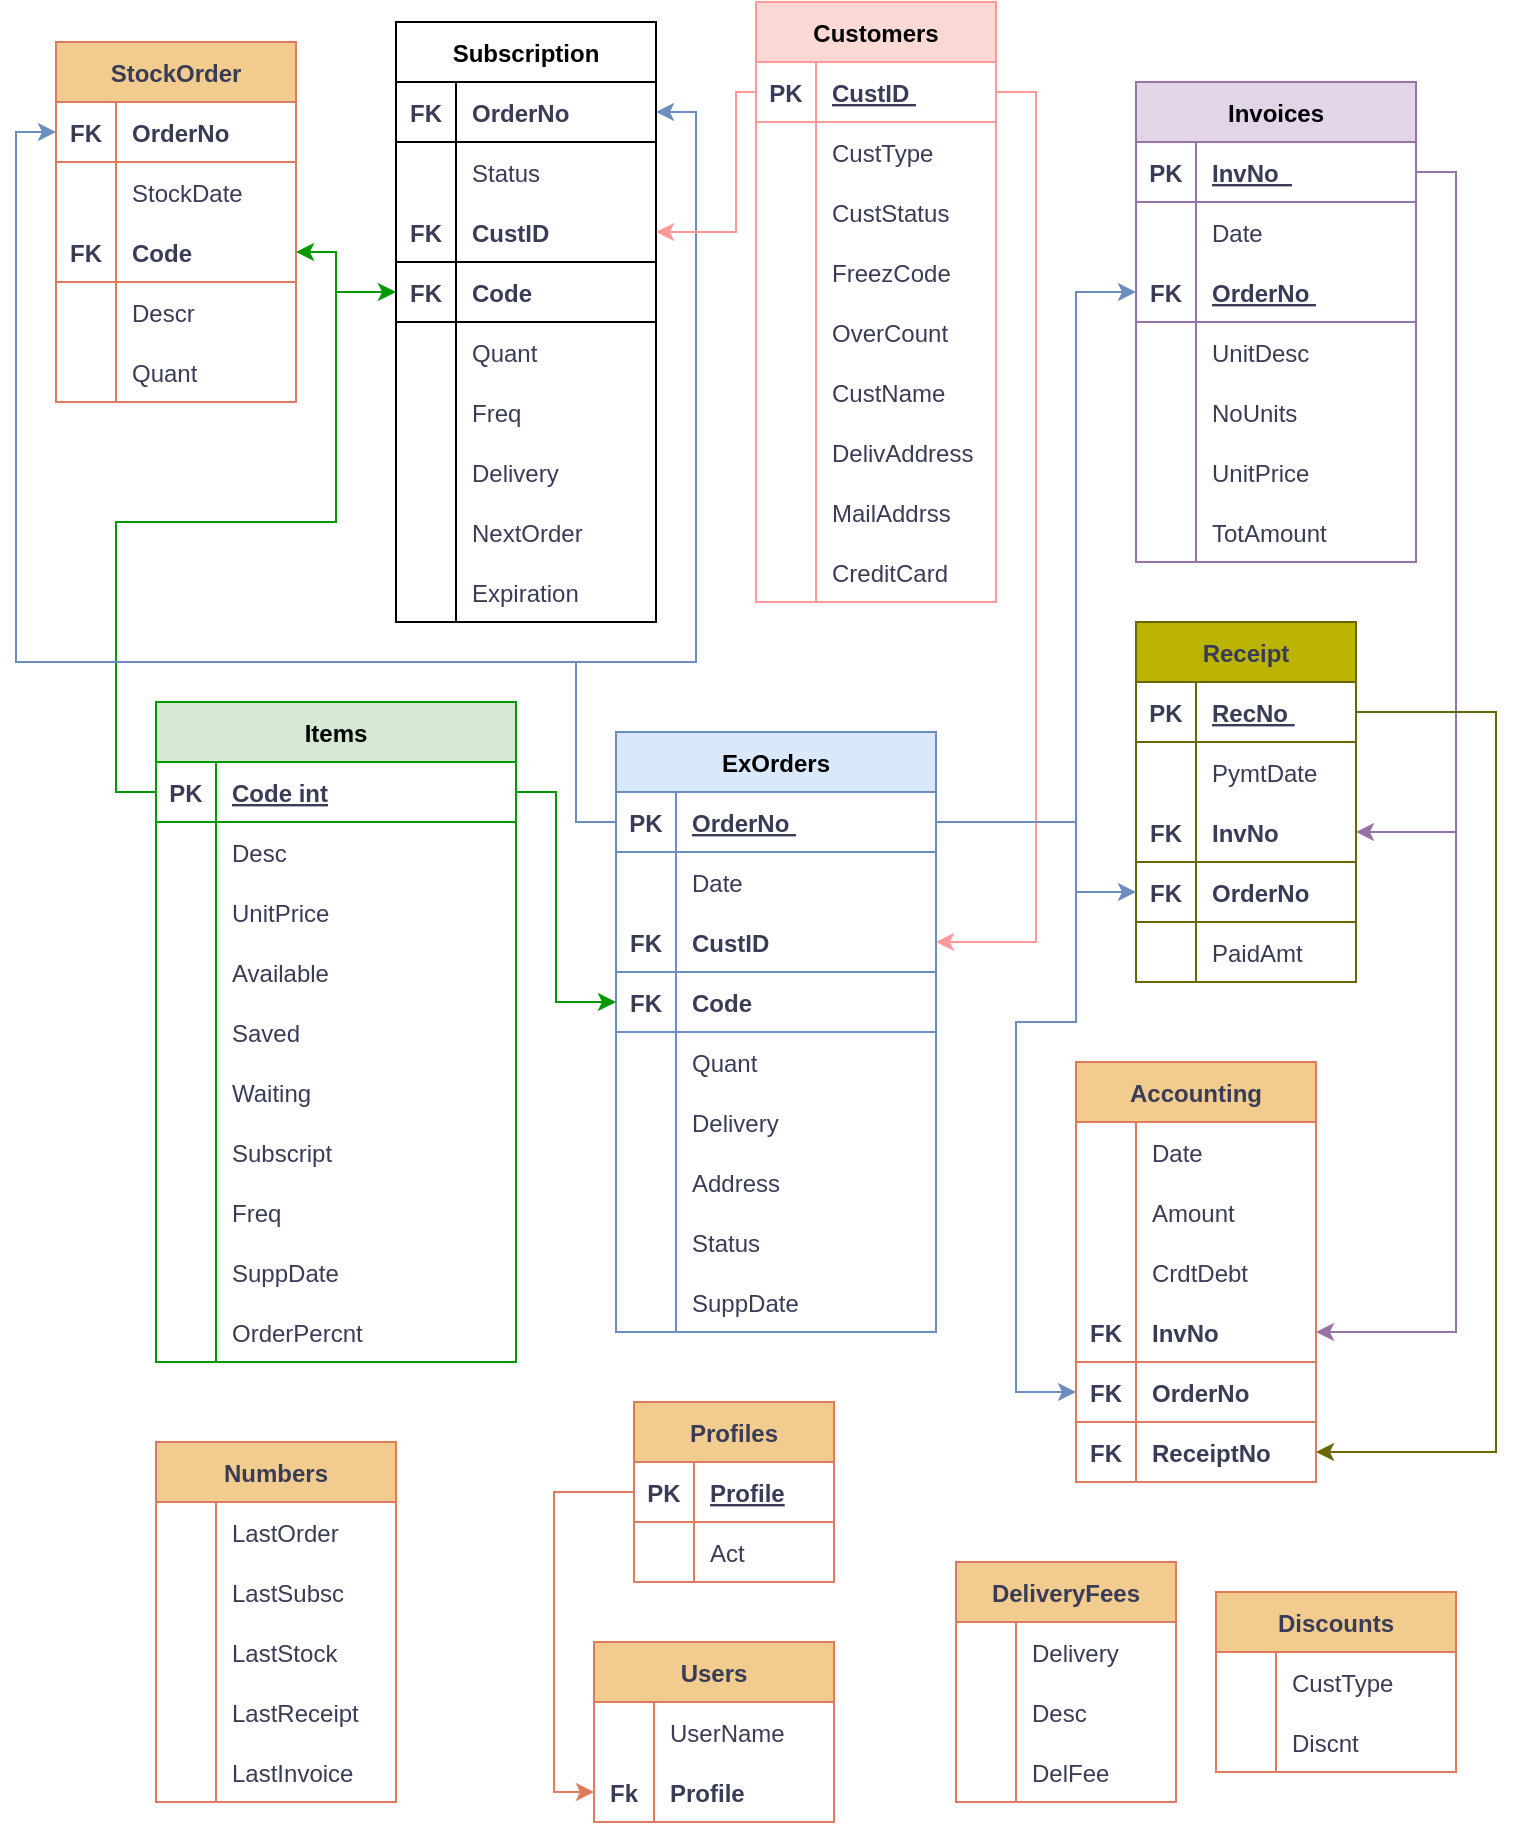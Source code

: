 <mxfile version="24.7.7">
  <diagram name="Page-1" id="yEGll9FPXvhf9yuERp_A">
    <mxGraphModel dx="3639" dy="784" grid="1" gridSize="10" guides="1" tooltips="1" connect="1" arrows="1" fold="1" page="1" pageScale="1" pageWidth="827" pageHeight="1169" math="0" shadow="0">
      <root>
        <mxCell id="0" />
        <mxCell id="1" parent="0" />
        <mxCell id="HmzSfwOKwj8Bq_koUTHl-33" value="Items" style="shape=table;startSize=30;container=1;collapsible=1;childLayout=tableLayout;fixedRows=1;rowLines=0;fontStyle=1;align=center;resizeLast=1;fillColor=#d5e8d4;strokeColor=#009900;labelBackgroundColor=none;" vertex="1" parent="1">
          <mxGeometry x="-1580" y="360" width="180" height="330" as="geometry" />
        </mxCell>
        <mxCell id="HmzSfwOKwj8Bq_koUTHl-34" value="" style="shape=tableRow;horizontal=0;startSize=0;swimlaneHead=0;swimlaneBody=0;fillColor=none;collapsible=0;dropTarget=0;points=[[0,0.5],[1,0.5]];portConstraint=eastwest;strokeColor=#009900;top=0;left=0;right=0;bottom=1;labelBackgroundColor=none;fontColor=#393C56;" vertex="1" parent="HmzSfwOKwj8Bq_koUTHl-33">
          <mxGeometry y="30" width="180" height="30" as="geometry" />
        </mxCell>
        <mxCell id="HmzSfwOKwj8Bq_koUTHl-35" value="PK" style="shape=partialRectangle;overflow=hidden;connectable=0;fillColor=none;strokeColor=#009900;top=0;left=0;bottom=0;right=0;fontStyle=1;labelBackgroundColor=none;fontColor=#393C56;" vertex="1" parent="HmzSfwOKwj8Bq_koUTHl-34">
          <mxGeometry width="30" height="30" as="geometry">
            <mxRectangle width="30" height="30" as="alternateBounds" />
          </mxGeometry>
        </mxCell>
        <mxCell id="HmzSfwOKwj8Bq_koUTHl-36" value="Code int " style="shape=partialRectangle;overflow=hidden;connectable=0;fillColor=none;align=left;strokeColor=#009900;top=0;left=0;bottom=0;right=0;spacingLeft=6;fontStyle=5;labelBackgroundColor=none;fontColor=#393C56;" vertex="1" parent="HmzSfwOKwj8Bq_koUTHl-34">
          <mxGeometry x="30" width="150" height="30" as="geometry">
            <mxRectangle width="150" height="30" as="alternateBounds" />
          </mxGeometry>
        </mxCell>
        <mxCell id="HmzSfwOKwj8Bq_koUTHl-37" value="" style="shape=tableRow;horizontal=0;startSize=0;swimlaneHead=0;swimlaneBody=0;fillColor=none;collapsible=0;dropTarget=0;points=[[0,0.5],[1,0.5]];portConstraint=eastwest;strokeColor=#009900;top=0;left=0;right=0;bottom=0;labelBackgroundColor=none;fontColor=#393C56;" vertex="1" parent="HmzSfwOKwj8Bq_koUTHl-33">
          <mxGeometry y="60" width="180" height="30" as="geometry" />
        </mxCell>
        <mxCell id="HmzSfwOKwj8Bq_koUTHl-38" value="" style="shape=partialRectangle;overflow=hidden;connectable=0;fillColor=none;strokeColor=#009900;top=0;left=0;bottom=0;right=0;labelBackgroundColor=none;fontColor=#393C56;" vertex="1" parent="HmzSfwOKwj8Bq_koUTHl-37">
          <mxGeometry width="30" height="30" as="geometry">
            <mxRectangle width="30" height="30" as="alternateBounds" />
          </mxGeometry>
        </mxCell>
        <mxCell id="HmzSfwOKwj8Bq_koUTHl-39" value="Desc" style="shape=partialRectangle;overflow=hidden;connectable=0;fillColor=none;align=left;strokeColor=#009900;top=0;left=0;bottom=0;right=0;spacingLeft=6;labelBackgroundColor=none;fontColor=#393C56;" vertex="1" parent="HmzSfwOKwj8Bq_koUTHl-37">
          <mxGeometry x="30" width="150" height="30" as="geometry">
            <mxRectangle width="150" height="30" as="alternateBounds" />
          </mxGeometry>
        </mxCell>
        <mxCell id="HmzSfwOKwj8Bq_koUTHl-40" value="" style="shape=tableRow;horizontal=0;startSize=0;swimlaneHead=0;swimlaneBody=0;fillColor=none;collapsible=0;dropTarget=0;points=[[0,0.5],[1,0.5]];portConstraint=eastwest;strokeColor=#009900;top=0;left=0;right=0;bottom=0;labelBackgroundColor=none;fontColor=#393C56;" vertex="1" parent="HmzSfwOKwj8Bq_koUTHl-33">
          <mxGeometry y="90" width="180" height="30" as="geometry" />
        </mxCell>
        <mxCell id="HmzSfwOKwj8Bq_koUTHl-41" value="" style="shape=partialRectangle;overflow=hidden;connectable=0;fillColor=none;strokeColor=#009900;top=0;left=0;bottom=0;right=0;labelBackgroundColor=none;fontColor=#393C56;" vertex="1" parent="HmzSfwOKwj8Bq_koUTHl-40">
          <mxGeometry width="30" height="30" as="geometry">
            <mxRectangle width="30" height="30" as="alternateBounds" />
          </mxGeometry>
        </mxCell>
        <mxCell id="HmzSfwOKwj8Bq_koUTHl-42" value="UnitPrice " style="shape=partialRectangle;overflow=hidden;connectable=0;fillColor=none;align=left;strokeColor=#009900;top=0;left=0;bottom=0;right=0;spacingLeft=6;labelBackgroundColor=none;fontColor=#393C56;" vertex="1" parent="HmzSfwOKwj8Bq_koUTHl-40">
          <mxGeometry x="30" width="150" height="30" as="geometry">
            <mxRectangle width="150" height="30" as="alternateBounds" />
          </mxGeometry>
        </mxCell>
        <mxCell id="HmzSfwOKwj8Bq_koUTHl-43" value="" style="shape=tableRow;horizontal=0;startSize=0;swimlaneHead=0;swimlaneBody=0;fillColor=none;collapsible=0;dropTarget=0;points=[[0,0.5],[1,0.5]];portConstraint=eastwest;strokeColor=#009900;top=0;left=0;right=0;bottom=0;labelBackgroundColor=none;fontColor=#393C56;" vertex="1" parent="HmzSfwOKwj8Bq_koUTHl-33">
          <mxGeometry y="120" width="180" height="30" as="geometry" />
        </mxCell>
        <mxCell id="HmzSfwOKwj8Bq_koUTHl-44" value="" style="shape=partialRectangle;overflow=hidden;connectable=0;fillColor=none;strokeColor=#009900;top=0;left=0;bottom=0;right=0;labelBackgroundColor=none;fontColor=#393C56;" vertex="1" parent="HmzSfwOKwj8Bq_koUTHl-43">
          <mxGeometry width="30" height="30" as="geometry">
            <mxRectangle width="30" height="30" as="alternateBounds" />
          </mxGeometry>
        </mxCell>
        <mxCell id="HmzSfwOKwj8Bq_koUTHl-45" value="Available " style="shape=partialRectangle;overflow=hidden;connectable=0;fillColor=none;align=left;strokeColor=#009900;top=0;left=0;bottom=0;right=0;spacingLeft=6;labelBackgroundColor=none;fontColor=#393C56;" vertex="1" parent="HmzSfwOKwj8Bq_koUTHl-43">
          <mxGeometry x="30" width="150" height="30" as="geometry">
            <mxRectangle width="150" height="30" as="alternateBounds" />
          </mxGeometry>
        </mxCell>
        <mxCell id="HmzSfwOKwj8Bq_koUTHl-46" value="" style="shape=tableRow;horizontal=0;startSize=0;swimlaneHead=0;swimlaneBody=0;fillColor=none;collapsible=0;dropTarget=0;points=[[0,0.5],[1,0.5]];portConstraint=eastwest;strokeColor=#009900;top=0;left=0;right=0;bottom=0;labelBackgroundColor=none;fontColor=#393C56;" vertex="1" parent="HmzSfwOKwj8Bq_koUTHl-33">
          <mxGeometry y="150" width="180" height="30" as="geometry" />
        </mxCell>
        <mxCell id="HmzSfwOKwj8Bq_koUTHl-47" value="" style="shape=partialRectangle;overflow=hidden;connectable=0;fillColor=none;strokeColor=#009900;top=0;left=0;bottom=0;right=0;labelBackgroundColor=none;fontColor=#393C56;" vertex="1" parent="HmzSfwOKwj8Bq_koUTHl-46">
          <mxGeometry width="30" height="30" as="geometry">
            <mxRectangle width="30" height="30" as="alternateBounds" />
          </mxGeometry>
        </mxCell>
        <mxCell id="HmzSfwOKwj8Bq_koUTHl-48" value="Saved" style="shape=partialRectangle;overflow=hidden;connectable=0;fillColor=none;align=left;strokeColor=#009900;top=0;left=0;bottom=0;right=0;spacingLeft=6;labelBackgroundColor=none;fontColor=#393C56;" vertex="1" parent="HmzSfwOKwj8Bq_koUTHl-46">
          <mxGeometry x="30" width="150" height="30" as="geometry">
            <mxRectangle width="150" height="30" as="alternateBounds" />
          </mxGeometry>
        </mxCell>
        <mxCell id="HmzSfwOKwj8Bq_koUTHl-49" value="" style="shape=tableRow;horizontal=0;startSize=0;swimlaneHead=0;swimlaneBody=0;fillColor=none;collapsible=0;dropTarget=0;points=[[0,0.5],[1,0.5]];portConstraint=eastwest;strokeColor=#009900;top=0;left=0;right=0;bottom=0;labelBackgroundColor=none;fontColor=#393C56;" vertex="1" parent="HmzSfwOKwj8Bq_koUTHl-33">
          <mxGeometry y="180" width="180" height="30" as="geometry" />
        </mxCell>
        <mxCell id="HmzSfwOKwj8Bq_koUTHl-50" value="" style="shape=partialRectangle;overflow=hidden;connectable=0;fillColor=none;strokeColor=#009900;top=0;left=0;bottom=0;right=0;labelBackgroundColor=none;fontColor=#393C56;" vertex="1" parent="HmzSfwOKwj8Bq_koUTHl-49">
          <mxGeometry width="30" height="30" as="geometry">
            <mxRectangle width="30" height="30" as="alternateBounds" />
          </mxGeometry>
        </mxCell>
        <mxCell id="HmzSfwOKwj8Bq_koUTHl-51" value="Waiting " style="shape=partialRectangle;overflow=hidden;connectable=0;fillColor=none;align=left;strokeColor=#009900;top=0;left=0;bottom=0;right=0;spacingLeft=6;labelBackgroundColor=none;fontColor=#393C56;" vertex="1" parent="HmzSfwOKwj8Bq_koUTHl-49">
          <mxGeometry x="30" width="150" height="30" as="geometry">
            <mxRectangle width="150" height="30" as="alternateBounds" />
          </mxGeometry>
        </mxCell>
        <mxCell id="HmzSfwOKwj8Bq_koUTHl-52" value="" style="shape=tableRow;horizontal=0;startSize=0;swimlaneHead=0;swimlaneBody=0;fillColor=none;collapsible=0;dropTarget=0;points=[[0,0.5],[1,0.5]];portConstraint=eastwest;strokeColor=#009900;top=0;left=0;right=0;bottom=0;labelBackgroundColor=none;fontColor=#393C56;" vertex="1" parent="HmzSfwOKwj8Bq_koUTHl-33">
          <mxGeometry y="210" width="180" height="30" as="geometry" />
        </mxCell>
        <mxCell id="HmzSfwOKwj8Bq_koUTHl-53" value="" style="shape=partialRectangle;overflow=hidden;connectable=0;fillColor=none;strokeColor=#009900;top=0;left=0;bottom=0;right=0;labelBackgroundColor=none;fontColor=#393C56;" vertex="1" parent="HmzSfwOKwj8Bq_koUTHl-52">
          <mxGeometry width="30" height="30" as="geometry">
            <mxRectangle width="30" height="30" as="alternateBounds" />
          </mxGeometry>
        </mxCell>
        <mxCell id="HmzSfwOKwj8Bq_koUTHl-54" value="Subscript " style="shape=partialRectangle;overflow=hidden;connectable=0;fillColor=none;align=left;strokeColor=#009900;top=0;left=0;bottom=0;right=0;spacingLeft=6;labelBackgroundColor=none;fontColor=#393C56;" vertex="1" parent="HmzSfwOKwj8Bq_koUTHl-52">
          <mxGeometry x="30" width="150" height="30" as="geometry">
            <mxRectangle width="150" height="30" as="alternateBounds" />
          </mxGeometry>
        </mxCell>
        <mxCell id="HmzSfwOKwj8Bq_koUTHl-55" value="" style="shape=tableRow;horizontal=0;startSize=0;swimlaneHead=0;swimlaneBody=0;fillColor=none;collapsible=0;dropTarget=0;points=[[0,0.5],[1,0.5]];portConstraint=eastwest;strokeColor=#009900;top=0;left=0;right=0;bottom=0;labelBackgroundColor=none;fontColor=#393C56;" vertex="1" parent="HmzSfwOKwj8Bq_koUTHl-33">
          <mxGeometry y="240" width="180" height="30" as="geometry" />
        </mxCell>
        <mxCell id="HmzSfwOKwj8Bq_koUTHl-56" value="" style="shape=partialRectangle;overflow=hidden;connectable=0;fillColor=none;strokeColor=#009900;top=0;left=0;bottom=0;right=0;labelBackgroundColor=none;fontColor=#393C56;" vertex="1" parent="HmzSfwOKwj8Bq_koUTHl-55">
          <mxGeometry width="30" height="30" as="geometry">
            <mxRectangle width="30" height="30" as="alternateBounds" />
          </mxGeometry>
        </mxCell>
        <mxCell id="HmzSfwOKwj8Bq_koUTHl-57" value="Freq " style="shape=partialRectangle;overflow=hidden;connectable=0;fillColor=none;align=left;strokeColor=#009900;top=0;left=0;bottom=0;right=0;spacingLeft=6;labelBackgroundColor=none;fontColor=#393C56;" vertex="1" parent="HmzSfwOKwj8Bq_koUTHl-55">
          <mxGeometry x="30" width="150" height="30" as="geometry">
            <mxRectangle width="150" height="30" as="alternateBounds" />
          </mxGeometry>
        </mxCell>
        <mxCell id="HmzSfwOKwj8Bq_koUTHl-58" value="" style="shape=tableRow;horizontal=0;startSize=0;swimlaneHead=0;swimlaneBody=0;fillColor=none;collapsible=0;dropTarget=0;points=[[0,0.5],[1,0.5]];portConstraint=eastwest;strokeColor=#009900;top=0;left=0;right=0;bottom=0;labelBackgroundColor=none;fontColor=#393C56;" vertex="1" parent="HmzSfwOKwj8Bq_koUTHl-33">
          <mxGeometry y="270" width="180" height="30" as="geometry" />
        </mxCell>
        <mxCell id="HmzSfwOKwj8Bq_koUTHl-59" value="" style="shape=partialRectangle;overflow=hidden;connectable=0;fillColor=none;strokeColor=#009900;top=0;left=0;bottom=0;right=0;labelBackgroundColor=none;fontColor=#393C56;" vertex="1" parent="HmzSfwOKwj8Bq_koUTHl-58">
          <mxGeometry width="30" height="30" as="geometry">
            <mxRectangle width="30" height="30" as="alternateBounds" />
          </mxGeometry>
        </mxCell>
        <mxCell id="HmzSfwOKwj8Bq_koUTHl-60" value="SuppDate " style="shape=partialRectangle;overflow=hidden;connectable=0;fillColor=none;align=left;strokeColor=#009900;top=0;left=0;bottom=0;right=0;spacingLeft=6;labelBackgroundColor=none;fontColor=#393C56;" vertex="1" parent="HmzSfwOKwj8Bq_koUTHl-58">
          <mxGeometry x="30" width="150" height="30" as="geometry">
            <mxRectangle width="150" height="30" as="alternateBounds" />
          </mxGeometry>
        </mxCell>
        <mxCell id="HmzSfwOKwj8Bq_koUTHl-61" value="" style="shape=tableRow;horizontal=0;startSize=0;swimlaneHead=0;swimlaneBody=0;fillColor=none;collapsible=0;dropTarget=0;points=[[0,0.5],[1,0.5]];portConstraint=eastwest;strokeColor=#009900;top=0;left=0;right=0;bottom=0;labelBackgroundColor=none;fontColor=#393C56;" vertex="1" parent="HmzSfwOKwj8Bq_koUTHl-33">
          <mxGeometry y="300" width="180" height="30" as="geometry" />
        </mxCell>
        <mxCell id="HmzSfwOKwj8Bq_koUTHl-62" value="" style="shape=partialRectangle;overflow=hidden;connectable=0;fillColor=none;strokeColor=#009900;top=0;left=0;bottom=0;right=0;labelBackgroundColor=none;fontColor=#393C56;" vertex="1" parent="HmzSfwOKwj8Bq_koUTHl-61">
          <mxGeometry width="30" height="30" as="geometry">
            <mxRectangle width="30" height="30" as="alternateBounds" />
          </mxGeometry>
        </mxCell>
        <mxCell id="HmzSfwOKwj8Bq_koUTHl-63" value="OrderPercnt" style="shape=partialRectangle;overflow=hidden;connectable=0;fillColor=none;align=left;strokeColor=#009900;top=0;left=0;bottom=0;right=0;spacingLeft=6;labelBackgroundColor=none;fontColor=#393C56;" vertex="1" parent="HmzSfwOKwj8Bq_koUTHl-61">
          <mxGeometry x="30" width="150" height="30" as="geometry">
            <mxRectangle width="150" height="30" as="alternateBounds" />
          </mxGeometry>
        </mxCell>
        <mxCell id="HmzSfwOKwj8Bq_koUTHl-95" value="Invoices" style="shape=table;startSize=30;container=1;collapsible=1;childLayout=tableLayout;fixedRows=1;rowLines=0;fontStyle=1;align=center;resizeLast=1;labelBackgroundColor=none;fillColor=#e1d5e7;strokeColor=#9673A6;" vertex="1" parent="1">
          <mxGeometry x="-1090" y="50" width="140" height="240" as="geometry" />
        </mxCell>
        <mxCell id="HmzSfwOKwj8Bq_koUTHl-99" value="" style="shape=tableRow;horizontal=0;startSize=0;swimlaneHead=0;swimlaneBody=0;fillColor=none;collapsible=0;dropTarget=0;points=[[0,0.5],[1,0.5]];portConstraint=eastwest;strokeColor=#9673A6;top=0;left=0;right=0;bottom=1;labelBackgroundColor=none;fontColor=#393C56;" vertex="1" parent="HmzSfwOKwj8Bq_koUTHl-95">
          <mxGeometry y="30" width="140" height="30" as="geometry" />
        </mxCell>
        <mxCell id="HmzSfwOKwj8Bq_koUTHl-100" value="PK" style="shape=partialRectangle;overflow=hidden;connectable=0;fillColor=none;strokeColor=#9673A6;top=0;left=0;bottom=0;right=0;fontStyle=1;labelBackgroundColor=none;fontColor=#393C56;" vertex="1" parent="HmzSfwOKwj8Bq_koUTHl-99">
          <mxGeometry width="30" height="30" as="geometry">
            <mxRectangle width="30" height="30" as="alternateBounds" />
          </mxGeometry>
        </mxCell>
        <mxCell id="HmzSfwOKwj8Bq_koUTHl-101" value="InvNo  " style="shape=partialRectangle;overflow=hidden;connectable=0;fillColor=none;align=left;strokeColor=#9673A6;top=0;left=0;bottom=0;right=0;spacingLeft=6;fontStyle=5;labelBackgroundColor=none;fontColor=#393C56;" vertex="1" parent="HmzSfwOKwj8Bq_koUTHl-99">
          <mxGeometry x="30" width="110" height="30" as="geometry">
            <mxRectangle width="110" height="30" as="alternateBounds" />
          </mxGeometry>
        </mxCell>
        <mxCell id="HmzSfwOKwj8Bq_koUTHl-102" value="" style="shape=tableRow;horizontal=0;startSize=0;swimlaneHead=0;swimlaneBody=0;fillColor=none;collapsible=0;dropTarget=0;points=[[0,0.5],[1,0.5]];portConstraint=eastwest;strokeColor=#9673A6;top=0;left=0;right=0;bottom=0;labelBackgroundColor=none;fontColor=#393C56;" vertex="1" parent="HmzSfwOKwj8Bq_koUTHl-95">
          <mxGeometry y="60" width="140" height="30" as="geometry" />
        </mxCell>
        <mxCell id="HmzSfwOKwj8Bq_koUTHl-103" value="" style="shape=partialRectangle;overflow=hidden;connectable=0;fillColor=none;strokeColor=#9673A6;top=0;left=0;bottom=0;right=0;labelBackgroundColor=none;fontColor=#393C56;" vertex="1" parent="HmzSfwOKwj8Bq_koUTHl-102">
          <mxGeometry width="30" height="30" as="geometry">
            <mxRectangle width="30" height="30" as="alternateBounds" />
          </mxGeometry>
        </mxCell>
        <mxCell id="HmzSfwOKwj8Bq_koUTHl-104" value="Date" style="shape=partialRectangle;overflow=hidden;connectable=0;fillColor=none;align=left;strokeColor=#9673A6;top=0;left=0;bottom=0;right=0;spacingLeft=6;labelBackgroundColor=none;fontColor=#393C56;" vertex="1" parent="HmzSfwOKwj8Bq_koUTHl-102">
          <mxGeometry x="30" width="110" height="30" as="geometry">
            <mxRectangle width="110" height="30" as="alternateBounds" />
          </mxGeometry>
        </mxCell>
        <mxCell id="HmzSfwOKwj8Bq_koUTHl-96" value="" style="shape=tableRow;horizontal=0;startSize=0;swimlaneHead=0;swimlaneBody=0;fillColor=none;collapsible=0;dropTarget=0;points=[[0,0.5],[1,0.5]];portConstraint=eastwest;strokeColor=#9673A6;top=0;left=0;right=0;bottom=1;labelBackgroundColor=none;fontColor=#393C56;" vertex="1" parent="HmzSfwOKwj8Bq_koUTHl-95">
          <mxGeometry y="90" width="140" height="30" as="geometry" />
        </mxCell>
        <mxCell id="HmzSfwOKwj8Bq_koUTHl-97" value="FK" style="shape=partialRectangle;overflow=hidden;connectable=0;fillColor=none;strokeColor=#9673A6;top=0;left=0;bottom=0;right=0;fontStyle=1;labelBackgroundColor=none;fontColor=#393C56;" vertex="1" parent="HmzSfwOKwj8Bq_koUTHl-96">
          <mxGeometry width="30" height="30" as="geometry">
            <mxRectangle width="30" height="30" as="alternateBounds" />
          </mxGeometry>
        </mxCell>
        <mxCell id="HmzSfwOKwj8Bq_koUTHl-98" value="OrderNo " style="shape=partialRectangle;overflow=hidden;connectable=0;fillColor=none;align=left;strokeColor=#9673A6;top=0;left=0;bottom=0;right=0;spacingLeft=6;fontStyle=5;labelBackgroundColor=none;fontColor=#393C56;" vertex="1" parent="HmzSfwOKwj8Bq_koUTHl-96">
          <mxGeometry x="30" width="110" height="30" as="geometry">
            <mxRectangle width="110" height="30" as="alternateBounds" />
          </mxGeometry>
        </mxCell>
        <mxCell id="HmzSfwOKwj8Bq_koUTHl-105" value="" style="shape=tableRow;horizontal=0;startSize=0;swimlaneHead=0;swimlaneBody=0;fillColor=none;collapsible=0;dropTarget=0;points=[[0,0.5],[1,0.5]];portConstraint=eastwest;strokeColor=#9673A6;top=0;left=0;right=0;bottom=0;labelBackgroundColor=none;fontColor=#393C56;" vertex="1" parent="HmzSfwOKwj8Bq_koUTHl-95">
          <mxGeometry y="120" width="140" height="30" as="geometry" />
        </mxCell>
        <mxCell id="HmzSfwOKwj8Bq_koUTHl-106" value="" style="shape=partialRectangle;overflow=hidden;connectable=0;fillColor=none;strokeColor=#9673A6;top=0;left=0;bottom=0;right=0;labelBackgroundColor=none;fontColor=#393C56;" vertex="1" parent="HmzSfwOKwj8Bq_koUTHl-105">
          <mxGeometry width="30" height="30" as="geometry">
            <mxRectangle width="30" height="30" as="alternateBounds" />
          </mxGeometry>
        </mxCell>
        <mxCell id="HmzSfwOKwj8Bq_koUTHl-107" value="UnitDesc " style="shape=partialRectangle;overflow=hidden;connectable=0;fillColor=none;align=left;strokeColor=#9673A6;top=0;left=0;bottom=0;right=0;spacingLeft=6;labelBackgroundColor=none;fontColor=#393C56;" vertex="1" parent="HmzSfwOKwj8Bq_koUTHl-105">
          <mxGeometry x="30" width="110" height="30" as="geometry">
            <mxRectangle width="110" height="30" as="alternateBounds" />
          </mxGeometry>
        </mxCell>
        <mxCell id="HmzSfwOKwj8Bq_koUTHl-108" value="" style="shape=tableRow;horizontal=0;startSize=0;swimlaneHead=0;swimlaneBody=0;fillColor=none;collapsible=0;dropTarget=0;points=[[0,0.5],[1,0.5]];portConstraint=eastwest;strokeColor=#9673A6;top=0;left=0;right=0;bottom=0;labelBackgroundColor=none;fontColor=#393C56;" vertex="1" parent="HmzSfwOKwj8Bq_koUTHl-95">
          <mxGeometry y="150" width="140" height="30" as="geometry" />
        </mxCell>
        <mxCell id="HmzSfwOKwj8Bq_koUTHl-109" value="" style="shape=partialRectangle;overflow=hidden;connectable=0;fillColor=none;strokeColor=#9673A6;top=0;left=0;bottom=0;right=0;labelBackgroundColor=none;fontColor=#393C56;" vertex="1" parent="HmzSfwOKwj8Bq_koUTHl-108">
          <mxGeometry width="30" height="30" as="geometry">
            <mxRectangle width="30" height="30" as="alternateBounds" />
          </mxGeometry>
        </mxCell>
        <mxCell id="HmzSfwOKwj8Bq_koUTHl-110" value="NoUnits" style="shape=partialRectangle;overflow=hidden;connectable=0;fillColor=none;align=left;strokeColor=#9673A6;top=0;left=0;bottom=0;right=0;spacingLeft=6;labelBackgroundColor=none;fontColor=#393C56;" vertex="1" parent="HmzSfwOKwj8Bq_koUTHl-108">
          <mxGeometry x="30" width="110" height="30" as="geometry">
            <mxRectangle width="110" height="30" as="alternateBounds" />
          </mxGeometry>
        </mxCell>
        <mxCell id="HmzSfwOKwj8Bq_koUTHl-111" value="" style="shape=tableRow;horizontal=0;startSize=0;swimlaneHead=0;swimlaneBody=0;fillColor=none;collapsible=0;dropTarget=0;points=[[0,0.5],[1,0.5]];portConstraint=eastwest;strokeColor=#9673A6;top=0;left=0;right=0;bottom=0;labelBackgroundColor=none;fontColor=#393C56;" vertex="1" parent="HmzSfwOKwj8Bq_koUTHl-95">
          <mxGeometry y="180" width="140" height="30" as="geometry" />
        </mxCell>
        <mxCell id="HmzSfwOKwj8Bq_koUTHl-112" value="" style="shape=partialRectangle;overflow=hidden;connectable=0;fillColor=none;strokeColor=#9673A6;top=0;left=0;bottom=0;right=0;labelBackgroundColor=none;fontColor=#393C56;" vertex="1" parent="HmzSfwOKwj8Bq_koUTHl-111">
          <mxGeometry width="30" height="30" as="geometry">
            <mxRectangle width="30" height="30" as="alternateBounds" />
          </mxGeometry>
        </mxCell>
        <mxCell id="HmzSfwOKwj8Bq_koUTHl-113" value="UnitPrice " style="shape=partialRectangle;overflow=hidden;connectable=0;fillColor=none;align=left;strokeColor=#9673A6;top=0;left=0;bottom=0;right=0;spacingLeft=6;labelBackgroundColor=none;fontColor=#393C56;" vertex="1" parent="HmzSfwOKwj8Bq_koUTHl-111">
          <mxGeometry x="30" width="110" height="30" as="geometry">
            <mxRectangle width="110" height="30" as="alternateBounds" />
          </mxGeometry>
        </mxCell>
        <mxCell id="HmzSfwOKwj8Bq_koUTHl-114" value="" style="shape=tableRow;horizontal=0;startSize=0;swimlaneHead=0;swimlaneBody=0;fillColor=none;collapsible=0;dropTarget=0;points=[[0,0.5],[1,0.5]];portConstraint=eastwest;strokeColor=#9673A6;top=0;left=0;right=0;bottom=0;labelBackgroundColor=none;fontColor=#393C56;" vertex="1" parent="HmzSfwOKwj8Bq_koUTHl-95">
          <mxGeometry y="210" width="140" height="30" as="geometry" />
        </mxCell>
        <mxCell id="HmzSfwOKwj8Bq_koUTHl-115" value="" style="shape=partialRectangle;overflow=hidden;connectable=0;fillColor=none;strokeColor=#9673A6;top=0;left=0;bottom=0;right=0;labelBackgroundColor=none;fontColor=#393C56;" vertex="1" parent="HmzSfwOKwj8Bq_koUTHl-114">
          <mxGeometry width="30" height="30" as="geometry">
            <mxRectangle width="30" height="30" as="alternateBounds" />
          </mxGeometry>
        </mxCell>
        <mxCell id="HmzSfwOKwj8Bq_koUTHl-116" value="TotAmount " style="shape=partialRectangle;overflow=hidden;connectable=0;fillColor=none;align=left;strokeColor=#9673A6;top=0;left=0;bottom=0;right=0;spacingLeft=6;labelBackgroundColor=none;fontColor=#393C56;" vertex="1" parent="HmzSfwOKwj8Bq_koUTHl-114">
          <mxGeometry x="30" width="110" height="30" as="geometry">
            <mxRectangle width="110" height="30" as="alternateBounds" />
          </mxGeometry>
        </mxCell>
        <mxCell id="HmzSfwOKwj8Bq_koUTHl-120" value="Customers" style="shape=table;startSize=30;container=1;collapsible=1;childLayout=tableLayout;fixedRows=1;rowLines=0;fontStyle=1;align=center;resizeLast=1;labelBackgroundColor=none;fillColor=#fad9d5;strokeColor=#FF9999;" vertex="1" parent="1">
          <mxGeometry x="-1280" y="10" width="120" height="300" as="geometry" />
        </mxCell>
        <mxCell id="HmzSfwOKwj8Bq_koUTHl-121" value="" style="shape=tableRow;horizontal=0;startSize=0;swimlaneHead=0;swimlaneBody=0;fillColor=none;collapsible=0;dropTarget=0;points=[[0,0.5],[1,0.5]];portConstraint=eastwest;strokeColor=#FF9999;top=0;left=0;right=0;bottom=1;labelBackgroundColor=none;fontColor=#393C56;" vertex="1" parent="HmzSfwOKwj8Bq_koUTHl-120">
          <mxGeometry y="30" width="120" height="30" as="geometry" />
        </mxCell>
        <mxCell id="HmzSfwOKwj8Bq_koUTHl-122" value="PK" style="shape=partialRectangle;overflow=hidden;connectable=0;fillColor=none;strokeColor=#FF9999;top=0;left=0;bottom=0;right=0;fontStyle=1;labelBackgroundColor=none;fontColor=#393C56;" vertex="1" parent="HmzSfwOKwj8Bq_koUTHl-121">
          <mxGeometry width="30" height="30" as="geometry">
            <mxRectangle width="30" height="30" as="alternateBounds" />
          </mxGeometry>
        </mxCell>
        <mxCell id="HmzSfwOKwj8Bq_koUTHl-123" value="CustID " style="shape=partialRectangle;overflow=hidden;connectable=0;fillColor=none;align=left;strokeColor=#FF9999;top=0;left=0;bottom=0;right=0;spacingLeft=6;fontStyle=5;labelBackgroundColor=none;fontColor=#393C56;" vertex="1" parent="HmzSfwOKwj8Bq_koUTHl-121">
          <mxGeometry x="30" width="90" height="30" as="geometry">
            <mxRectangle width="90" height="30" as="alternateBounds" />
          </mxGeometry>
        </mxCell>
        <mxCell id="HmzSfwOKwj8Bq_koUTHl-124" value="" style="shape=tableRow;horizontal=0;startSize=0;swimlaneHead=0;swimlaneBody=0;fillColor=none;collapsible=0;dropTarget=0;points=[[0,0.5],[1,0.5]];portConstraint=eastwest;strokeColor=#FF9999;top=0;left=0;right=0;bottom=0;labelBackgroundColor=none;fontColor=#393C56;" vertex="1" parent="HmzSfwOKwj8Bq_koUTHl-120">
          <mxGeometry y="60" width="120" height="30" as="geometry" />
        </mxCell>
        <mxCell id="HmzSfwOKwj8Bq_koUTHl-125" value="" style="shape=partialRectangle;overflow=hidden;connectable=0;fillColor=none;strokeColor=#FF9999;top=0;left=0;bottom=0;right=0;labelBackgroundColor=none;fontColor=#393C56;" vertex="1" parent="HmzSfwOKwj8Bq_koUTHl-124">
          <mxGeometry width="30" height="30" as="geometry">
            <mxRectangle width="30" height="30" as="alternateBounds" />
          </mxGeometry>
        </mxCell>
        <mxCell id="HmzSfwOKwj8Bq_koUTHl-126" value="CustType" style="shape=partialRectangle;overflow=hidden;connectable=0;fillColor=none;align=left;strokeColor=#FF9999;top=0;left=0;bottom=0;right=0;spacingLeft=6;labelBackgroundColor=none;fontColor=#393C56;" vertex="1" parent="HmzSfwOKwj8Bq_koUTHl-124">
          <mxGeometry x="30" width="90" height="30" as="geometry">
            <mxRectangle width="90" height="30" as="alternateBounds" />
          </mxGeometry>
        </mxCell>
        <mxCell id="HmzSfwOKwj8Bq_koUTHl-127" value="" style="shape=tableRow;horizontal=0;startSize=0;swimlaneHead=0;swimlaneBody=0;fillColor=none;collapsible=0;dropTarget=0;points=[[0,0.5],[1,0.5]];portConstraint=eastwest;strokeColor=#FF9999;top=0;left=0;right=0;bottom=0;labelBackgroundColor=none;fontColor=#393C56;" vertex="1" parent="HmzSfwOKwj8Bq_koUTHl-120">
          <mxGeometry y="90" width="120" height="30" as="geometry" />
        </mxCell>
        <mxCell id="HmzSfwOKwj8Bq_koUTHl-128" value="" style="shape=partialRectangle;overflow=hidden;connectable=0;fillColor=none;strokeColor=#FF9999;top=0;left=0;bottom=0;right=0;labelBackgroundColor=none;fontColor=#393C56;" vertex="1" parent="HmzSfwOKwj8Bq_koUTHl-127">
          <mxGeometry width="30" height="30" as="geometry">
            <mxRectangle width="30" height="30" as="alternateBounds" />
          </mxGeometry>
        </mxCell>
        <mxCell id="HmzSfwOKwj8Bq_koUTHl-129" value="CustStatus " style="shape=partialRectangle;overflow=hidden;connectable=0;fillColor=none;align=left;strokeColor=#FF9999;top=0;left=0;bottom=0;right=0;spacingLeft=6;labelBackgroundColor=none;fontColor=#393C56;" vertex="1" parent="HmzSfwOKwj8Bq_koUTHl-127">
          <mxGeometry x="30" width="90" height="30" as="geometry">
            <mxRectangle width="90" height="30" as="alternateBounds" />
          </mxGeometry>
        </mxCell>
        <mxCell id="HmzSfwOKwj8Bq_koUTHl-130" value="" style="shape=tableRow;horizontal=0;startSize=0;swimlaneHead=0;swimlaneBody=0;fillColor=none;collapsible=0;dropTarget=0;points=[[0,0.5],[1,0.5]];portConstraint=eastwest;strokeColor=#FF9999;top=0;left=0;right=0;bottom=0;labelBackgroundColor=none;fontColor=#393C56;" vertex="1" parent="HmzSfwOKwj8Bq_koUTHl-120">
          <mxGeometry y="120" width="120" height="30" as="geometry" />
        </mxCell>
        <mxCell id="HmzSfwOKwj8Bq_koUTHl-131" value="" style="shape=partialRectangle;overflow=hidden;connectable=0;fillColor=none;strokeColor=#FF9999;top=0;left=0;bottom=0;right=0;labelBackgroundColor=none;fontColor=#393C56;" vertex="1" parent="HmzSfwOKwj8Bq_koUTHl-130">
          <mxGeometry width="30" height="30" as="geometry">
            <mxRectangle width="30" height="30" as="alternateBounds" />
          </mxGeometry>
        </mxCell>
        <mxCell id="HmzSfwOKwj8Bq_koUTHl-132" value="FreezCode" style="shape=partialRectangle;overflow=hidden;connectable=0;fillColor=none;align=left;strokeColor=#FF9999;top=0;left=0;bottom=0;right=0;spacingLeft=6;labelBackgroundColor=none;fontColor=#393C56;" vertex="1" parent="HmzSfwOKwj8Bq_koUTHl-130">
          <mxGeometry x="30" width="90" height="30" as="geometry">
            <mxRectangle width="90" height="30" as="alternateBounds" />
          </mxGeometry>
        </mxCell>
        <mxCell id="HmzSfwOKwj8Bq_koUTHl-133" value="" style="shape=tableRow;horizontal=0;startSize=0;swimlaneHead=0;swimlaneBody=0;fillColor=none;collapsible=0;dropTarget=0;points=[[0,0.5],[1,0.5]];portConstraint=eastwest;strokeColor=#FF9999;top=0;left=0;right=0;bottom=0;labelBackgroundColor=none;fontColor=#393C56;" vertex="1" parent="HmzSfwOKwj8Bq_koUTHl-120">
          <mxGeometry y="150" width="120" height="30" as="geometry" />
        </mxCell>
        <mxCell id="HmzSfwOKwj8Bq_koUTHl-134" value="" style="shape=partialRectangle;overflow=hidden;connectable=0;fillColor=none;strokeColor=#FF9999;top=0;left=0;bottom=0;right=0;labelBackgroundColor=none;fontColor=#393C56;" vertex="1" parent="HmzSfwOKwj8Bq_koUTHl-133">
          <mxGeometry width="30" height="30" as="geometry">
            <mxRectangle width="30" height="30" as="alternateBounds" />
          </mxGeometry>
        </mxCell>
        <mxCell id="HmzSfwOKwj8Bq_koUTHl-135" value="OverCount" style="shape=partialRectangle;overflow=hidden;connectable=0;fillColor=none;align=left;strokeColor=#FF9999;top=0;left=0;bottom=0;right=0;spacingLeft=6;labelBackgroundColor=none;fontColor=#393C56;" vertex="1" parent="HmzSfwOKwj8Bq_koUTHl-133">
          <mxGeometry x="30" width="90" height="30" as="geometry">
            <mxRectangle width="90" height="30" as="alternateBounds" />
          </mxGeometry>
        </mxCell>
        <mxCell id="HmzSfwOKwj8Bq_koUTHl-136" value="" style="shape=tableRow;horizontal=0;startSize=0;swimlaneHead=0;swimlaneBody=0;fillColor=none;collapsible=0;dropTarget=0;points=[[0,0.5],[1,0.5]];portConstraint=eastwest;strokeColor=#FF9999;top=0;left=0;right=0;bottom=0;labelBackgroundColor=none;fontColor=#393C56;" vertex="1" parent="HmzSfwOKwj8Bq_koUTHl-120">
          <mxGeometry y="180" width="120" height="30" as="geometry" />
        </mxCell>
        <mxCell id="HmzSfwOKwj8Bq_koUTHl-137" value="" style="shape=partialRectangle;overflow=hidden;connectable=0;fillColor=none;strokeColor=#FF9999;top=0;left=0;bottom=0;right=0;labelBackgroundColor=none;fontColor=#393C56;" vertex="1" parent="HmzSfwOKwj8Bq_koUTHl-136">
          <mxGeometry width="30" height="30" as="geometry">
            <mxRectangle width="30" height="30" as="alternateBounds" />
          </mxGeometry>
        </mxCell>
        <mxCell id="HmzSfwOKwj8Bq_koUTHl-138" value="CustName" style="shape=partialRectangle;overflow=hidden;connectable=0;fillColor=none;align=left;strokeColor=#FF9999;top=0;left=0;bottom=0;right=0;spacingLeft=6;labelBackgroundColor=none;fontColor=#393C56;" vertex="1" parent="HmzSfwOKwj8Bq_koUTHl-136">
          <mxGeometry x="30" width="90" height="30" as="geometry">
            <mxRectangle width="90" height="30" as="alternateBounds" />
          </mxGeometry>
        </mxCell>
        <mxCell id="HmzSfwOKwj8Bq_koUTHl-139" value="" style="shape=tableRow;horizontal=0;startSize=0;swimlaneHead=0;swimlaneBody=0;fillColor=none;collapsible=0;dropTarget=0;points=[[0,0.5],[1,0.5]];portConstraint=eastwest;strokeColor=#FF9999;top=0;left=0;right=0;bottom=0;labelBackgroundColor=none;fontColor=#393C56;" vertex="1" parent="HmzSfwOKwj8Bq_koUTHl-120">
          <mxGeometry y="210" width="120" height="30" as="geometry" />
        </mxCell>
        <mxCell id="HmzSfwOKwj8Bq_koUTHl-140" value="" style="shape=partialRectangle;overflow=hidden;connectable=0;fillColor=none;strokeColor=#FF9999;top=0;left=0;bottom=0;right=0;labelBackgroundColor=none;fontColor=#393C56;" vertex="1" parent="HmzSfwOKwj8Bq_koUTHl-139">
          <mxGeometry width="30" height="30" as="geometry">
            <mxRectangle width="30" height="30" as="alternateBounds" />
          </mxGeometry>
        </mxCell>
        <mxCell id="HmzSfwOKwj8Bq_koUTHl-141" value="DelivAddress" style="shape=partialRectangle;overflow=hidden;connectable=0;fillColor=none;align=left;strokeColor=#FF9999;top=0;left=0;bottom=0;right=0;spacingLeft=6;labelBackgroundColor=none;fontColor=#393C56;" vertex="1" parent="HmzSfwOKwj8Bq_koUTHl-139">
          <mxGeometry x="30" width="90" height="30" as="geometry">
            <mxRectangle width="90" height="30" as="alternateBounds" />
          </mxGeometry>
        </mxCell>
        <mxCell id="HmzSfwOKwj8Bq_koUTHl-142" value="" style="shape=tableRow;horizontal=0;startSize=0;swimlaneHead=0;swimlaneBody=0;fillColor=none;collapsible=0;dropTarget=0;points=[[0,0.5],[1,0.5]];portConstraint=eastwest;strokeColor=#FF9999;top=0;left=0;right=0;bottom=0;labelBackgroundColor=none;fontColor=#393C56;" vertex="1" parent="HmzSfwOKwj8Bq_koUTHl-120">
          <mxGeometry y="240" width="120" height="30" as="geometry" />
        </mxCell>
        <mxCell id="HmzSfwOKwj8Bq_koUTHl-143" value="" style="shape=partialRectangle;overflow=hidden;connectable=0;fillColor=none;strokeColor=#FF9999;top=0;left=0;bottom=0;right=0;labelBackgroundColor=none;fontColor=#393C56;" vertex="1" parent="HmzSfwOKwj8Bq_koUTHl-142">
          <mxGeometry width="30" height="30" as="geometry">
            <mxRectangle width="30" height="30" as="alternateBounds" />
          </mxGeometry>
        </mxCell>
        <mxCell id="HmzSfwOKwj8Bq_koUTHl-144" value="MailAddrss" style="shape=partialRectangle;overflow=hidden;connectable=0;fillColor=none;align=left;strokeColor=#FF9999;top=0;left=0;bottom=0;right=0;spacingLeft=6;labelBackgroundColor=none;fontColor=#393C56;" vertex="1" parent="HmzSfwOKwj8Bq_koUTHl-142">
          <mxGeometry x="30" width="90" height="30" as="geometry">
            <mxRectangle width="90" height="30" as="alternateBounds" />
          </mxGeometry>
        </mxCell>
        <mxCell id="HmzSfwOKwj8Bq_koUTHl-145" value="" style="shape=tableRow;horizontal=0;startSize=0;swimlaneHead=0;swimlaneBody=0;fillColor=none;collapsible=0;dropTarget=0;points=[[0,0.5],[1,0.5]];portConstraint=eastwest;strokeColor=#FF9999;top=0;left=0;right=0;bottom=0;labelBackgroundColor=none;fontColor=#393C56;" vertex="1" parent="HmzSfwOKwj8Bq_koUTHl-120">
          <mxGeometry y="270" width="120" height="30" as="geometry" />
        </mxCell>
        <mxCell id="HmzSfwOKwj8Bq_koUTHl-146" value="" style="shape=partialRectangle;overflow=hidden;connectable=0;fillColor=none;strokeColor=#FF9999;top=0;left=0;bottom=0;right=0;labelBackgroundColor=none;fontColor=#393C56;" vertex="1" parent="HmzSfwOKwj8Bq_koUTHl-145">
          <mxGeometry width="30" height="30" as="geometry">
            <mxRectangle width="30" height="30" as="alternateBounds" />
          </mxGeometry>
        </mxCell>
        <mxCell id="HmzSfwOKwj8Bq_koUTHl-147" value="CreditCard" style="shape=partialRectangle;overflow=hidden;connectable=0;fillColor=none;align=left;strokeColor=#FF9999;top=0;left=0;bottom=0;right=0;spacingLeft=6;labelBackgroundColor=none;fontColor=#393C56;" vertex="1" parent="HmzSfwOKwj8Bq_koUTHl-145">
          <mxGeometry x="30" width="90" height="30" as="geometry">
            <mxRectangle width="90" height="30" as="alternateBounds" />
          </mxGeometry>
        </mxCell>
        <mxCell id="HmzSfwOKwj8Bq_koUTHl-148" value="Subscription" style="shape=table;startSize=30;container=1;collapsible=1;childLayout=tableLayout;fixedRows=1;rowLines=0;fontStyle=1;align=center;resizeLast=1;labelBackgroundColor=none;strokeColor=default;" vertex="1" parent="1">
          <mxGeometry x="-1460" y="20" width="130" height="300.0" as="geometry" />
        </mxCell>
        <mxCell id="HmzSfwOKwj8Bq_koUTHl-155" value="" style="shape=tableRow;horizontal=0;startSize=0;swimlaneHead=0;swimlaneBody=0;fillColor=none;collapsible=0;dropTarget=0;points=[[0,0.5],[1,0.5]];portConstraint=eastwest;strokeColor=default;top=0;left=0;right=0;bottom=1;labelBackgroundColor=none;fontColor=#393C56;" vertex="1" parent="HmzSfwOKwj8Bq_koUTHl-148">
          <mxGeometry y="30" width="130" height="30" as="geometry" />
        </mxCell>
        <mxCell id="HmzSfwOKwj8Bq_koUTHl-156" value="FK" style="shape=partialRectangle;overflow=hidden;connectable=0;fillColor=none;strokeColor=default;top=0;left=0;bottom=0;right=0;fontStyle=1;labelBackgroundColor=none;fontColor=#393C56;" vertex="1" parent="HmzSfwOKwj8Bq_koUTHl-155">
          <mxGeometry width="30" height="30" as="geometry">
            <mxRectangle width="30" height="30" as="alternateBounds" />
          </mxGeometry>
        </mxCell>
        <mxCell id="HmzSfwOKwj8Bq_koUTHl-157" value="OrderNo " style="shape=partialRectangle;overflow=hidden;connectable=0;fillColor=none;align=left;strokeColor=default;top=0;left=0;bottom=0;right=0;spacingLeft=6;fontStyle=1;labelBackgroundColor=none;fontColor=#393C56;" vertex="1" parent="HmzSfwOKwj8Bq_koUTHl-155">
          <mxGeometry x="30" width="100" height="30" as="geometry">
            <mxRectangle width="100" height="30" as="alternateBounds" />
          </mxGeometry>
        </mxCell>
        <mxCell id="HmzSfwOKwj8Bq_koUTHl-158" value="" style="shape=tableRow;horizontal=0;startSize=0;swimlaneHead=0;swimlaneBody=0;fillColor=none;collapsible=0;dropTarget=0;points=[[0,0.5],[1,0.5]];portConstraint=eastwest;strokeColor=default;top=0;left=0;right=0;bottom=0;labelBackgroundColor=none;fontColor=#393C56;" vertex="1" parent="HmzSfwOKwj8Bq_koUTHl-148">
          <mxGeometry y="60" width="130" height="30" as="geometry" />
        </mxCell>
        <mxCell id="HmzSfwOKwj8Bq_koUTHl-159" value="" style="shape=partialRectangle;overflow=hidden;connectable=0;fillColor=none;strokeColor=default;top=0;left=0;bottom=0;right=0;labelBackgroundColor=none;fontColor=#393C56;" vertex="1" parent="HmzSfwOKwj8Bq_koUTHl-158">
          <mxGeometry width="30" height="30" as="geometry">
            <mxRectangle width="30" height="30" as="alternateBounds" />
          </mxGeometry>
        </mxCell>
        <mxCell id="HmzSfwOKwj8Bq_koUTHl-160" value="Status" style="shape=partialRectangle;overflow=hidden;connectable=0;fillColor=none;align=left;strokeColor=default;top=0;left=0;bottom=0;right=0;spacingLeft=6;labelBackgroundColor=none;fontColor=#393C56;" vertex="1" parent="HmzSfwOKwj8Bq_koUTHl-158">
          <mxGeometry x="30" width="100" height="30" as="geometry">
            <mxRectangle width="100" height="30" as="alternateBounds" />
          </mxGeometry>
        </mxCell>
        <mxCell id="HmzSfwOKwj8Bq_koUTHl-152" value="" style="shape=tableRow;horizontal=0;startSize=0;swimlaneHead=0;swimlaneBody=0;fillColor=none;collapsible=0;dropTarget=0;points=[[0,0.5],[1,0.5]];portConstraint=eastwest;strokeColor=default;top=0;left=0;right=0;bottom=1;labelBackgroundColor=none;fontColor=#393C56;" vertex="1" parent="HmzSfwOKwj8Bq_koUTHl-148">
          <mxGeometry y="90" width="130" height="30" as="geometry" />
        </mxCell>
        <mxCell id="HmzSfwOKwj8Bq_koUTHl-153" value="FK" style="shape=partialRectangle;overflow=hidden;connectable=0;fillColor=none;strokeColor=default;top=0;left=0;bottom=0;right=0;fontStyle=1;labelBackgroundColor=none;fontColor=#393C56;" vertex="1" parent="HmzSfwOKwj8Bq_koUTHl-152">
          <mxGeometry width="30" height="30" as="geometry">
            <mxRectangle width="30" height="30" as="alternateBounds" />
          </mxGeometry>
        </mxCell>
        <mxCell id="HmzSfwOKwj8Bq_koUTHl-154" value="CustID " style="shape=partialRectangle;overflow=hidden;connectable=0;fillColor=none;align=left;strokeColor=default;top=0;left=0;bottom=0;right=0;spacingLeft=6;fontStyle=1;labelBackgroundColor=none;fontColor=#393C56;" vertex="1" parent="HmzSfwOKwj8Bq_koUTHl-152">
          <mxGeometry x="30" width="100" height="30" as="geometry">
            <mxRectangle width="100" height="30" as="alternateBounds" />
          </mxGeometry>
        </mxCell>
        <mxCell id="HmzSfwOKwj8Bq_koUTHl-149" value="" style="shape=tableRow;horizontal=0;startSize=0;swimlaneHead=0;swimlaneBody=0;fillColor=none;collapsible=0;dropTarget=0;points=[[0,0.5],[1,0.5]];portConstraint=eastwest;strokeColor=default;top=0;left=0;right=0;bottom=1;labelBackgroundColor=none;fontColor=#393C56;" vertex="1" parent="HmzSfwOKwj8Bq_koUTHl-148">
          <mxGeometry y="120" width="130" height="30" as="geometry" />
        </mxCell>
        <mxCell id="HmzSfwOKwj8Bq_koUTHl-150" value="FK" style="shape=partialRectangle;overflow=hidden;connectable=0;fillColor=none;strokeColor=default;top=0;left=0;bottom=0;right=0;fontStyle=1;labelBackgroundColor=none;fontColor=#393C56;" vertex="1" parent="HmzSfwOKwj8Bq_koUTHl-149">
          <mxGeometry width="30" height="30" as="geometry">
            <mxRectangle width="30" height="30" as="alternateBounds" />
          </mxGeometry>
        </mxCell>
        <mxCell id="HmzSfwOKwj8Bq_koUTHl-151" value="Code" style="shape=partialRectangle;overflow=hidden;connectable=0;fillColor=none;align=left;strokeColor=default;top=0;left=0;bottom=0;right=0;spacingLeft=6;fontStyle=1;labelBackgroundColor=none;fontColor=#393C56;" vertex="1" parent="HmzSfwOKwj8Bq_koUTHl-149">
          <mxGeometry x="30" width="100" height="30" as="geometry">
            <mxRectangle width="100" height="30" as="alternateBounds" />
          </mxGeometry>
        </mxCell>
        <mxCell id="HmzSfwOKwj8Bq_koUTHl-161" value="" style="shape=tableRow;horizontal=0;startSize=0;swimlaneHead=0;swimlaneBody=0;fillColor=none;collapsible=0;dropTarget=0;points=[[0,0.5],[1,0.5]];portConstraint=eastwest;strokeColor=default;top=0;left=0;right=0;bottom=0;labelBackgroundColor=none;fontColor=#393C56;" vertex="1" parent="HmzSfwOKwj8Bq_koUTHl-148">
          <mxGeometry y="150" width="130" height="30" as="geometry" />
        </mxCell>
        <mxCell id="HmzSfwOKwj8Bq_koUTHl-162" value="" style="shape=partialRectangle;overflow=hidden;connectable=0;fillColor=none;strokeColor=default;top=0;left=0;bottom=0;right=0;labelBackgroundColor=none;fontColor=#393C56;" vertex="1" parent="HmzSfwOKwj8Bq_koUTHl-161">
          <mxGeometry width="30" height="30" as="geometry">
            <mxRectangle width="30" height="30" as="alternateBounds" />
          </mxGeometry>
        </mxCell>
        <mxCell id="HmzSfwOKwj8Bq_koUTHl-163" value="Quant " style="shape=partialRectangle;overflow=hidden;connectable=0;fillColor=none;align=left;strokeColor=default;top=0;left=0;bottom=0;right=0;spacingLeft=6;labelBackgroundColor=none;fontColor=#393C56;" vertex="1" parent="HmzSfwOKwj8Bq_koUTHl-161">
          <mxGeometry x="30" width="100" height="30" as="geometry">
            <mxRectangle width="100" height="30" as="alternateBounds" />
          </mxGeometry>
        </mxCell>
        <mxCell id="HmzSfwOKwj8Bq_koUTHl-164" value="" style="shape=tableRow;horizontal=0;startSize=0;swimlaneHead=0;swimlaneBody=0;fillColor=none;collapsible=0;dropTarget=0;points=[[0,0.5],[1,0.5]];portConstraint=eastwest;strokeColor=default;top=0;left=0;right=0;bottom=0;labelBackgroundColor=none;fontColor=#393C56;" vertex="1" parent="HmzSfwOKwj8Bq_koUTHl-148">
          <mxGeometry y="180" width="130" height="30" as="geometry" />
        </mxCell>
        <mxCell id="HmzSfwOKwj8Bq_koUTHl-165" value="" style="shape=partialRectangle;overflow=hidden;connectable=0;fillColor=none;strokeColor=default;top=0;left=0;bottom=0;right=0;labelBackgroundColor=none;fontColor=#393C56;" vertex="1" parent="HmzSfwOKwj8Bq_koUTHl-164">
          <mxGeometry width="30" height="30" as="geometry">
            <mxRectangle width="30" height="30" as="alternateBounds" />
          </mxGeometry>
        </mxCell>
        <mxCell id="HmzSfwOKwj8Bq_koUTHl-166" value="Freq " style="shape=partialRectangle;overflow=hidden;connectable=0;fillColor=none;align=left;strokeColor=default;top=0;left=0;bottom=0;right=0;spacingLeft=6;labelBackgroundColor=none;fontColor=#393C56;" vertex="1" parent="HmzSfwOKwj8Bq_koUTHl-164">
          <mxGeometry x="30" width="100" height="30" as="geometry">
            <mxRectangle width="100" height="30" as="alternateBounds" />
          </mxGeometry>
        </mxCell>
        <mxCell id="HmzSfwOKwj8Bq_koUTHl-167" value="" style="shape=tableRow;horizontal=0;startSize=0;swimlaneHead=0;swimlaneBody=0;fillColor=none;collapsible=0;dropTarget=0;points=[[0,0.5],[1,0.5]];portConstraint=eastwest;strokeColor=default;top=0;left=0;right=0;bottom=0;labelBackgroundColor=none;fontColor=#393C56;" vertex="1" parent="HmzSfwOKwj8Bq_koUTHl-148">
          <mxGeometry y="210" width="130" height="30" as="geometry" />
        </mxCell>
        <mxCell id="HmzSfwOKwj8Bq_koUTHl-168" value="" style="shape=partialRectangle;overflow=hidden;connectable=0;fillColor=none;strokeColor=default;top=0;left=0;bottom=0;right=0;labelBackgroundColor=none;fontColor=#393C56;" vertex="1" parent="HmzSfwOKwj8Bq_koUTHl-167">
          <mxGeometry width="30" height="30" as="geometry">
            <mxRectangle width="30" height="30" as="alternateBounds" />
          </mxGeometry>
        </mxCell>
        <mxCell id="HmzSfwOKwj8Bq_koUTHl-169" value="Delivery " style="shape=partialRectangle;overflow=hidden;connectable=0;fillColor=none;align=left;strokeColor=default;top=0;left=0;bottom=0;right=0;spacingLeft=6;labelBackgroundColor=none;fontColor=#393C56;" vertex="1" parent="HmzSfwOKwj8Bq_koUTHl-167">
          <mxGeometry x="30" width="100" height="30" as="geometry">
            <mxRectangle width="100" height="30" as="alternateBounds" />
          </mxGeometry>
        </mxCell>
        <mxCell id="HmzSfwOKwj8Bq_koUTHl-170" value="" style="shape=tableRow;horizontal=0;startSize=0;swimlaneHead=0;swimlaneBody=0;fillColor=none;collapsible=0;dropTarget=0;points=[[0,0.5],[1,0.5]];portConstraint=eastwest;strokeColor=default;top=0;left=0;right=0;bottom=0;labelBackgroundColor=none;fontColor=#393C56;" vertex="1" parent="HmzSfwOKwj8Bq_koUTHl-148">
          <mxGeometry y="240" width="130" height="30" as="geometry" />
        </mxCell>
        <mxCell id="HmzSfwOKwj8Bq_koUTHl-171" value="" style="shape=partialRectangle;overflow=hidden;connectable=0;fillColor=none;strokeColor=default;top=0;left=0;bottom=0;right=0;labelBackgroundColor=none;fontColor=#393C56;" vertex="1" parent="HmzSfwOKwj8Bq_koUTHl-170">
          <mxGeometry width="30" height="30" as="geometry">
            <mxRectangle width="30" height="30" as="alternateBounds" />
          </mxGeometry>
        </mxCell>
        <mxCell id="HmzSfwOKwj8Bq_koUTHl-172" value="NextOrder" style="shape=partialRectangle;overflow=hidden;connectable=0;fillColor=none;align=left;strokeColor=default;top=0;left=0;bottom=0;right=0;spacingLeft=6;labelBackgroundColor=none;fontColor=#393C56;" vertex="1" parent="HmzSfwOKwj8Bq_koUTHl-170">
          <mxGeometry x="30" width="100" height="30" as="geometry">
            <mxRectangle width="100" height="30" as="alternateBounds" />
          </mxGeometry>
        </mxCell>
        <mxCell id="HmzSfwOKwj8Bq_koUTHl-173" value="" style="shape=tableRow;horizontal=0;startSize=0;swimlaneHead=0;swimlaneBody=0;fillColor=none;collapsible=0;dropTarget=0;points=[[0,0.5],[1,0.5]];portConstraint=eastwest;strokeColor=default;top=0;left=0;right=0;bottom=0;labelBackgroundColor=none;fontColor=#393C56;" vertex="1" parent="HmzSfwOKwj8Bq_koUTHl-148">
          <mxGeometry y="270" width="130" height="30" as="geometry" />
        </mxCell>
        <mxCell id="HmzSfwOKwj8Bq_koUTHl-174" value="" style="shape=partialRectangle;overflow=hidden;connectable=0;fillColor=none;strokeColor=default;top=0;left=0;bottom=0;right=0;labelBackgroundColor=none;fontColor=#393C56;" vertex="1" parent="HmzSfwOKwj8Bq_koUTHl-173">
          <mxGeometry width="30" height="30" as="geometry">
            <mxRectangle width="30" height="30" as="alternateBounds" />
          </mxGeometry>
        </mxCell>
        <mxCell id="HmzSfwOKwj8Bq_koUTHl-175" value="Expiration " style="shape=partialRectangle;overflow=hidden;connectable=0;fillColor=none;align=left;strokeColor=default;top=0;left=0;bottom=0;right=0;spacingLeft=6;labelBackgroundColor=none;fontColor=#393C56;" vertex="1" parent="HmzSfwOKwj8Bq_koUTHl-173">
          <mxGeometry x="30" width="100" height="30" as="geometry">
            <mxRectangle width="100" height="30" as="alternateBounds" />
          </mxGeometry>
        </mxCell>
        <mxCell id="HmzSfwOKwj8Bq_koUTHl-185" value="Receipt" style="shape=table;startSize=30;container=1;collapsible=1;childLayout=tableLayout;fixedRows=1;rowLines=0;fontStyle=1;align=center;resizeLast=1;labelBackgroundColor=none;fillColor=#BAB400;strokeColor=#6B6700;fontColor=#393C56;" vertex="1" parent="1">
          <mxGeometry x="-1090" y="320" width="110" height="180" as="geometry" />
        </mxCell>
        <mxCell id="HmzSfwOKwj8Bq_koUTHl-192" value="" style="shape=tableRow;horizontal=0;startSize=0;swimlaneHead=0;swimlaneBody=0;fillColor=none;collapsible=0;dropTarget=0;points=[[0,0.5],[1,0.5]];portConstraint=eastwest;strokeColor=#6B6700;top=0;left=0;right=0;bottom=1;labelBackgroundColor=none;fontColor=#393C56;" vertex="1" parent="HmzSfwOKwj8Bq_koUTHl-185">
          <mxGeometry y="30" width="110" height="30" as="geometry" />
        </mxCell>
        <mxCell id="HmzSfwOKwj8Bq_koUTHl-193" value="PK" style="shape=partialRectangle;overflow=hidden;connectable=0;fillColor=none;strokeColor=#6B6700;top=0;left=0;bottom=0;right=0;fontStyle=1;labelBackgroundColor=none;fontColor=#393C56;" vertex="1" parent="HmzSfwOKwj8Bq_koUTHl-192">
          <mxGeometry width="30" height="30" as="geometry">
            <mxRectangle width="30" height="30" as="alternateBounds" />
          </mxGeometry>
        </mxCell>
        <mxCell id="HmzSfwOKwj8Bq_koUTHl-194" value="RecNo " style="shape=partialRectangle;overflow=hidden;connectable=0;fillColor=none;align=left;strokeColor=#6B6700;top=0;left=0;bottom=0;right=0;spacingLeft=6;fontStyle=5;labelBackgroundColor=none;fontColor=#393C56;" vertex="1" parent="HmzSfwOKwj8Bq_koUTHl-192">
          <mxGeometry x="30" width="80" height="30" as="geometry">
            <mxRectangle width="80" height="30" as="alternateBounds" />
          </mxGeometry>
        </mxCell>
        <mxCell id="HmzSfwOKwj8Bq_koUTHl-195" value="" style="shape=tableRow;horizontal=0;startSize=0;swimlaneHead=0;swimlaneBody=0;fillColor=none;collapsible=0;dropTarget=0;points=[[0,0.5],[1,0.5]];portConstraint=eastwest;strokeColor=#6B6700;top=0;left=0;right=0;bottom=0;labelBackgroundColor=none;fontColor=#393C56;" vertex="1" parent="HmzSfwOKwj8Bq_koUTHl-185">
          <mxGeometry y="60" width="110" height="30" as="geometry" />
        </mxCell>
        <mxCell id="HmzSfwOKwj8Bq_koUTHl-196" value="" style="shape=partialRectangle;overflow=hidden;connectable=0;fillColor=none;strokeColor=#6B6700;top=0;left=0;bottom=0;right=0;labelBackgroundColor=none;fontColor=#393C56;" vertex="1" parent="HmzSfwOKwj8Bq_koUTHl-195">
          <mxGeometry width="30" height="30" as="geometry">
            <mxRectangle width="30" height="30" as="alternateBounds" />
          </mxGeometry>
        </mxCell>
        <mxCell id="HmzSfwOKwj8Bq_koUTHl-197" value="PymtDate " style="shape=partialRectangle;overflow=hidden;connectable=0;fillColor=none;align=left;strokeColor=#6B6700;top=0;left=0;bottom=0;right=0;spacingLeft=6;labelBackgroundColor=none;fontColor=#393C56;" vertex="1" parent="HmzSfwOKwj8Bq_koUTHl-195">
          <mxGeometry x="30" width="80" height="30" as="geometry">
            <mxRectangle width="80" height="30" as="alternateBounds" />
          </mxGeometry>
        </mxCell>
        <mxCell id="HmzSfwOKwj8Bq_koUTHl-189" value="" style="shape=tableRow;horizontal=0;startSize=0;swimlaneHead=0;swimlaneBody=0;fillColor=none;collapsible=0;dropTarget=0;points=[[0,0.5],[1,0.5]];portConstraint=eastwest;strokeColor=#6B6700;top=0;left=0;right=0;bottom=1;labelBackgroundColor=none;fontColor=#393C56;" vertex="1" parent="HmzSfwOKwj8Bq_koUTHl-185">
          <mxGeometry y="90" width="110" height="30" as="geometry" />
        </mxCell>
        <mxCell id="HmzSfwOKwj8Bq_koUTHl-190" value="FK" style="shape=partialRectangle;overflow=hidden;connectable=0;fillColor=none;strokeColor=#6B6700;top=0;left=0;bottom=0;right=0;fontStyle=1;labelBackgroundColor=none;fontColor=#393C56;" vertex="1" parent="HmzSfwOKwj8Bq_koUTHl-189">
          <mxGeometry width="30" height="30" as="geometry">
            <mxRectangle width="30" height="30" as="alternateBounds" />
          </mxGeometry>
        </mxCell>
        <mxCell id="HmzSfwOKwj8Bq_koUTHl-191" value="InvNo" style="shape=partialRectangle;overflow=hidden;connectable=0;fillColor=none;align=left;strokeColor=#6B6700;top=0;left=0;bottom=0;right=0;spacingLeft=6;fontStyle=1;labelBackgroundColor=none;fontColor=#393C56;" vertex="1" parent="HmzSfwOKwj8Bq_koUTHl-189">
          <mxGeometry x="30" width="80" height="30" as="geometry">
            <mxRectangle width="80" height="30" as="alternateBounds" />
          </mxGeometry>
        </mxCell>
        <mxCell id="HmzSfwOKwj8Bq_koUTHl-186" value="" style="shape=tableRow;horizontal=0;startSize=0;swimlaneHead=0;swimlaneBody=0;fillColor=none;collapsible=0;dropTarget=0;points=[[0,0.5],[1,0.5]];portConstraint=eastwest;strokeColor=#6B6700;top=0;left=0;right=0;bottom=1;labelBackgroundColor=none;fontColor=#393C56;" vertex="1" parent="HmzSfwOKwj8Bq_koUTHl-185">
          <mxGeometry y="120" width="110" height="30" as="geometry" />
        </mxCell>
        <mxCell id="HmzSfwOKwj8Bq_koUTHl-187" value="FK" style="shape=partialRectangle;overflow=hidden;connectable=0;fillColor=none;strokeColor=#6B6700;top=0;left=0;bottom=0;right=0;fontStyle=1;labelBackgroundColor=none;fontColor=#393C56;" vertex="1" parent="HmzSfwOKwj8Bq_koUTHl-186">
          <mxGeometry width="30" height="30" as="geometry">
            <mxRectangle width="30" height="30" as="alternateBounds" />
          </mxGeometry>
        </mxCell>
        <mxCell id="HmzSfwOKwj8Bq_koUTHl-188" value="OrderNo" style="shape=partialRectangle;overflow=hidden;connectable=0;fillColor=none;align=left;strokeColor=#6B6700;top=0;left=0;bottom=0;right=0;spacingLeft=6;fontStyle=1;labelBackgroundColor=none;fontColor=#393C56;" vertex="1" parent="HmzSfwOKwj8Bq_koUTHl-186">
          <mxGeometry x="30" width="80" height="30" as="geometry">
            <mxRectangle width="80" height="30" as="alternateBounds" />
          </mxGeometry>
        </mxCell>
        <mxCell id="HmzSfwOKwj8Bq_koUTHl-198" value="" style="shape=tableRow;horizontal=0;startSize=0;swimlaneHead=0;swimlaneBody=0;fillColor=none;collapsible=0;dropTarget=0;points=[[0,0.5],[1,0.5]];portConstraint=eastwest;strokeColor=#6B6700;top=0;left=0;right=0;bottom=0;labelBackgroundColor=none;fontColor=#393C56;" vertex="1" parent="HmzSfwOKwj8Bq_koUTHl-185">
          <mxGeometry y="150" width="110" height="30" as="geometry" />
        </mxCell>
        <mxCell id="HmzSfwOKwj8Bq_koUTHl-199" value="" style="shape=partialRectangle;overflow=hidden;connectable=0;fillColor=none;strokeColor=#6B6700;top=0;left=0;bottom=0;right=0;labelBackgroundColor=none;fontColor=#393C56;" vertex="1" parent="HmzSfwOKwj8Bq_koUTHl-198">
          <mxGeometry width="30" height="30" as="geometry">
            <mxRectangle width="30" height="30" as="alternateBounds" />
          </mxGeometry>
        </mxCell>
        <mxCell id="HmzSfwOKwj8Bq_koUTHl-200" value="PaidAmt" style="shape=partialRectangle;overflow=hidden;connectable=0;fillColor=none;align=left;strokeColor=#6B6700;top=0;left=0;bottom=0;right=0;spacingLeft=6;labelBackgroundColor=none;fontColor=#393C56;" vertex="1" parent="HmzSfwOKwj8Bq_koUTHl-198">
          <mxGeometry x="30" width="80" height="30" as="geometry">
            <mxRectangle width="80" height="30" as="alternateBounds" />
          </mxGeometry>
        </mxCell>
        <mxCell id="HmzSfwOKwj8Bq_koUTHl-207" value="Accounting" style="shape=table;startSize=30;container=1;collapsible=1;childLayout=tableLayout;fixedRows=1;rowLines=0;fontStyle=1;align=center;resizeLast=1;labelBackgroundColor=none;fillColor=#F2CC8F;strokeColor=#E07A5F;fontColor=#393C56;" vertex="1" parent="1">
          <mxGeometry x="-1120" y="540" width="120" height="210" as="geometry" />
        </mxCell>
        <mxCell id="HmzSfwOKwj8Bq_koUTHl-214" value="" style="shape=tableRow;horizontal=0;startSize=0;swimlaneHead=0;swimlaneBody=0;fillColor=none;collapsible=0;dropTarget=0;points=[[0,0.5],[1,0.5]];portConstraint=eastwest;strokeColor=#E07A5F;top=0;left=0;right=0;bottom=0;labelBackgroundColor=none;fontColor=#393C56;" vertex="1" parent="HmzSfwOKwj8Bq_koUTHl-207">
          <mxGeometry y="30" width="120" height="30" as="geometry" />
        </mxCell>
        <mxCell id="HmzSfwOKwj8Bq_koUTHl-215" value="" style="shape=partialRectangle;overflow=hidden;connectable=0;fillColor=none;strokeColor=#E07A5F;top=0;left=0;bottom=0;right=0;labelBackgroundColor=none;fontColor=#393C56;" vertex="1" parent="HmzSfwOKwj8Bq_koUTHl-214">
          <mxGeometry width="30" height="30" as="geometry">
            <mxRectangle width="30" height="30" as="alternateBounds" />
          </mxGeometry>
        </mxCell>
        <mxCell id="HmzSfwOKwj8Bq_koUTHl-216" value="Date" style="shape=partialRectangle;overflow=hidden;connectable=0;fillColor=none;align=left;strokeColor=#E07A5F;top=0;left=0;bottom=0;right=0;spacingLeft=6;labelBackgroundColor=none;fontColor=#393C56;" vertex="1" parent="HmzSfwOKwj8Bq_koUTHl-214">
          <mxGeometry x="30" width="90" height="30" as="geometry">
            <mxRectangle width="90" height="30" as="alternateBounds" />
          </mxGeometry>
        </mxCell>
        <mxCell id="HmzSfwOKwj8Bq_koUTHl-217" value="" style="shape=tableRow;horizontal=0;startSize=0;swimlaneHead=0;swimlaneBody=0;fillColor=none;collapsible=0;dropTarget=0;points=[[0,0.5],[1,0.5]];portConstraint=eastwest;strokeColor=#E07A5F;top=0;left=0;right=0;bottom=0;labelBackgroundColor=none;fontColor=#393C56;" vertex="1" parent="HmzSfwOKwj8Bq_koUTHl-207">
          <mxGeometry y="60" width="120" height="30" as="geometry" />
        </mxCell>
        <mxCell id="HmzSfwOKwj8Bq_koUTHl-218" value="" style="shape=partialRectangle;overflow=hidden;connectable=0;fillColor=none;strokeColor=#E07A5F;top=0;left=0;bottom=0;right=0;labelBackgroundColor=none;fontColor=#393C56;" vertex="1" parent="HmzSfwOKwj8Bq_koUTHl-217">
          <mxGeometry width="30" height="30" as="geometry">
            <mxRectangle width="30" height="30" as="alternateBounds" />
          </mxGeometry>
        </mxCell>
        <mxCell id="HmzSfwOKwj8Bq_koUTHl-219" value="Amount" style="shape=partialRectangle;overflow=hidden;connectable=0;fillColor=none;align=left;strokeColor=#E07A5F;top=0;left=0;bottom=0;right=0;spacingLeft=6;labelBackgroundColor=none;fontColor=#393C56;" vertex="1" parent="HmzSfwOKwj8Bq_koUTHl-217">
          <mxGeometry x="30" width="90" height="30" as="geometry">
            <mxRectangle width="90" height="30" as="alternateBounds" />
          </mxGeometry>
        </mxCell>
        <mxCell id="HmzSfwOKwj8Bq_koUTHl-220" value="" style="shape=tableRow;horizontal=0;startSize=0;swimlaneHead=0;swimlaneBody=0;fillColor=none;collapsible=0;dropTarget=0;points=[[0,0.5],[1,0.5]];portConstraint=eastwest;strokeColor=#E07A5F;top=0;left=0;right=0;bottom=0;labelBackgroundColor=none;fontColor=#393C56;" vertex="1" parent="HmzSfwOKwj8Bq_koUTHl-207">
          <mxGeometry y="90" width="120" height="30" as="geometry" />
        </mxCell>
        <mxCell id="HmzSfwOKwj8Bq_koUTHl-221" value="" style="shape=partialRectangle;overflow=hidden;connectable=0;fillColor=none;strokeColor=#E07A5F;top=0;left=0;bottom=0;right=0;labelBackgroundColor=none;fontColor=#393C56;" vertex="1" parent="HmzSfwOKwj8Bq_koUTHl-220">
          <mxGeometry width="30" height="30" as="geometry">
            <mxRectangle width="30" height="30" as="alternateBounds" />
          </mxGeometry>
        </mxCell>
        <mxCell id="HmzSfwOKwj8Bq_koUTHl-222" value="CrdtDebt" style="shape=partialRectangle;overflow=hidden;connectable=0;fillColor=none;align=left;strokeColor=#E07A5F;top=0;left=0;bottom=0;right=0;spacingLeft=6;labelBackgroundColor=none;fontColor=#393C56;" vertex="1" parent="HmzSfwOKwj8Bq_koUTHl-220">
          <mxGeometry x="30" width="90" height="30" as="geometry">
            <mxRectangle width="90" height="30" as="alternateBounds" />
          </mxGeometry>
        </mxCell>
        <mxCell id="HmzSfwOKwj8Bq_koUTHl-211" value="" style="shape=tableRow;horizontal=0;startSize=0;swimlaneHead=0;swimlaneBody=0;fillColor=none;collapsible=0;dropTarget=0;points=[[0,0.5],[1,0.5]];portConstraint=eastwest;strokeColor=#E07A5F;top=0;left=0;right=0;bottom=1;labelBackgroundColor=none;fontColor=#393C56;" vertex="1" parent="HmzSfwOKwj8Bq_koUTHl-207">
          <mxGeometry y="120" width="120" height="30" as="geometry" />
        </mxCell>
        <mxCell id="HmzSfwOKwj8Bq_koUTHl-212" value="FK" style="shape=partialRectangle;overflow=hidden;connectable=0;fillColor=none;strokeColor=#E07A5F;top=0;left=0;bottom=0;right=0;fontStyle=1;labelBackgroundColor=none;fontColor=#393C56;" vertex="1" parent="HmzSfwOKwj8Bq_koUTHl-211">
          <mxGeometry width="30" height="30" as="geometry">
            <mxRectangle width="30" height="30" as="alternateBounds" />
          </mxGeometry>
        </mxCell>
        <mxCell id="HmzSfwOKwj8Bq_koUTHl-213" value="InvNo" style="shape=partialRectangle;overflow=hidden;connectable=0;fillColor=none;align=left;strokeColor=#E07A5F;top=0;left=0;bottom=0;right=0;spacingLeft=6;fontStyle=1;labelBackgroundColor=none;fontColor=#393C56;" vertex="1" parent="HmzSfwOKwj8Bq_koUTHl-211">
          <mxGeometry x="30" width="90" height="30" as="geometry">
            <mxRectangle width="90" height="30" as="alternateBounds" />
          </mxGeometry>
        </mxCell>
        <mxCell id="HmzSfwOKwj8Bq_koUTHl-208" value="" style="shape=tableRow;horizontal=0;startSize=0;swimlaneHead=0;swimlaneBody=0;fillColor=none;collapsible=0;dropTarget=0;points=[[0,0.5],[1,0.5]];portConstraint=eastwest;strokeColor=#E07A5F;top=0;left=0;right=0;bottom=1;labelBackgroundColor=none;fontColor=#393C56;" vertex="1" parent="HmzSfwOKwj8Bq_koUTHl-207">
          <mxGeometry y="150" width="120" height="30" as="geometry" />
        </mxCell>
        <mxCell id="HmzSfwOKwj8Bq_koUTHl-209" value="FK" style="shape=partialRectangle;overflow=hidden;connectable=0;fillColor=none;strokeColor=#E07A5F;top=0;left=0;bottom=0;right=0;fontStyle=1;labelBackgroundColor=none;fontColor=#393C56;" vertex="1" parent="HmzSfwOKwj8Bq_koUTHl-208">
          <mxGeometry width="30" height="30" as="geometry">
            <mxRectangle width="30" height="30" as="alternateBounds" />
          </mxGeometry>
        </mxCell>
        <mxCell id="HmzSfwOKwj8Bq_koUTHl-210" value="OrderNo" style="shape=partialRectangle;overflow=hidden;connectable=0;fillColor=none;align=left;strokeColor=#E07A5F;top=0;left=0;bottom=0;right=0;spacingLeft=6;fontStyle=1;labelBackgroundColor=none;fontColor=#393C56;" vertex="1" parent="HmzSfwOKwj8Bq_koUTHl-208">
          <mxGeometry x="30" width="90" height="30" as="geometry">
            <mxRectangle width="90" height="30" as="alternateBounds" />
          </mxGeometry>
        </mxCell>
        <mxCell id="HmzSfwOKwj8Bq_koUTHl-223" value="" style="shape=tableRow;horizontal=0;startSize=0;swimlaneHead=0;swimlaneBody=0;fillColor=none;collapsible=0;dropTarget=0;points=[[0,0.5],[1,0.5]];portConstraint=eastwest;strokeColor=#E07A5F;top=0;left=0;right=0;bottom=0;labelBackgroundColor=none;fontColor=#393C56;" vertex="1" parent="HmzSfwOKwj8Bq_koUTHl-207">
          <mxGeometry y="180" width="120" height="30" as="geometry" />
        </mxCell>
        <mxCell id="HmzSfwOKwj8Bq_koUTHl-224" value="FK" style="shape=partialRectangle;overflow=hidden;connectable=0;fillColor=none;strokeColor=#E07A5F;top=0;left=0;bottom=0;right=0;labelBackgroundColor=none;fontColor=#393C56;fontStyle=1" vertex="1" parent="HmzSfwOKwj8Bq_koUTHl-223">
          <mxGeometry width="30" height="30" as="geometry">
            <mxRectangle width="30" height="30" as="alternateBounds" />
          </mxGeometry>
        </mxCell>
        <mxCell id="HmzSfwOKwj8Bq_koUTHl-225" value="ReceiptNo" style="shape=partialRectangle;overflow=hidden;connectable=0;fillColor=none;align=left;strokeColor=#E07A5F;top=0;left=0;bottom=0;right=0;spacingLeft=6;labelBackgroundColor=none;fontColor=#393C56;fontStyle=1" vertex="1" parent="HmzSfwOKwj8Bq_koUTHl-223">
          <mxGeometry x="30" width="90" height="30" as="geometry">
            <mxRectangle width="90" height="30" as="alternateBounds" />
          </mxGeometry>
        </mxCell>
        <mxCell id="HmzSfwOKwj8Bq_koUTHl-235" value="StockOrder" style="shape=table;startSize=30;container=1;collapsible=1;childLayout=tableLayout;fixedRows=1;rowLines=0;fontStyle=1;align=center;resizeLast=1;labelBackgroundColor=none;fillColor=#F2CC8F;strokeColor=#E07A5F;fontColor=#393C56;" vertex="1" parent="1">
          <mxGeometry x="-1630" y="30" width="120" height="180" as="geometry" />
        </mxCell>
        <mxCell id="HmzSfwOKwj8Bq_koUTHl-239" value="" style="shape=tableRow;horizontal=0;startSize=0;swimlaneHead=0;swimlaneBody=0;fillColor=none;collapsible=0;dropTarget=0;points=[[0,0.5],[1,0.5]];portConstraint=eastwest;strokeColor=#E07A5F;top=0;left=0;right=0;bottom=1;labelBackgroundColor=none;fontColor=#393C56;" vertex="1" parent="HmzSfwOKwj8Bq_koUTHl-235">
          <mxGeometry y="30" width="120" height="30" as="geometry" />
        </mxCell>
        <mxCell id="HmzSfwOKwj8Bq_koUTHl-240" value="FK" style="shape=partialRectangle;overflow=hidden;connectable=0;fillColor=none;strokeColor=#E07A5F;top=0;left=0;bottom=0;right=0;fontStyle=1;labelBackgroundColor=none;fontColor=#393C56;" vertex="1" parent="HmzSfwOKwj8Bq_koUTHl-239">
          <mxGeometry width="30" height="30" as="geometry">
            <mxRectangle width="30" height="30" as="alternateBounds" />
          </mxGeometry>
        </mxCell>
        <mxCell id="HmzSfwOKwj8Bq_koUTHl-241" value="OrderNo" style="shape=partialRectangle;overflow=hidden;connectable=0;fillColor=none;align=left;strokeColor=#E07A5F;top=0;left=0;bottom=0;right=0;spacingLeft=6;fontStyle=1;labelBackgroundColor=none;fontColor=#393C56;" vertex="1" parent="HmzSfwOKwj8Bq_koUTHl-239">
          <mxGeometry x="30" width="90" height="30" as="geometry">
            <mxRectangle width="90" height="30" as="alternateBounds" />
          </mxGeometry>
        </mxCell>
        <mxCell id="HmzSfwOKwj8Bq_koUTHl-242" value="" style="shape=tableRow;horizontal=0;startSize=0;swimlaneHead=0;swimlaneBody=0;fillColor=none;collapsible=0;dropTarget=0;points=[[0,0.5],[1,0.5]];portConstraint=eastwest;strokeColor=#E07A5F;top=0;left=0;right=0;bottom=0;labelBackgroundColor=none;fontColor=#393C56;" vertex="1" parent="HmzSfwOKwj8Bq_koUTHl-235">
          <mxGeometry y="60" width="120" height="30" as="geometry" />
        </mxCell>
        <mxCell id="HmzSfwOKwj8Bq_koUTHl-243" value="" style="shape=partialRectangle;overflow=hidden;connectable=0;fillColor=none;strokeColor=#E07A5F;top=0;left=0;bottom=0;right=0;labelBackgroundColor=none;fontColor=#393C56;" vertex="1" parent="HmzSfwOKwj8Bq_koUTHl-242">
          <mxGeometry width="30" height="30" as="geometry">
            <mxRectangle width="30" height="30" as="alternateBounds" />
          </mxGeometry>
        </mxCell>
        <mxCell id="HmzSfwOKwj8Bq_koUTHl-244" value="StockDate " style="shape=partialRectangle;overflow=hidden;connectable=0;fillColor=none;align=left;strokeColor=#E07A5F;top=0;left=0;bottom=0;right=0;spacingLeft=6;labelBackgroundColor=none;fontColor=#393C56;" vertex="1" parent="HmzSfwOKwj8Bq_koUTHl-242">
          <mxGeometry x="30" width="90" height="30" as="geometry">
            <mxRectangle width="90" height="30" as="alternateBounds" />
          </mxGeometry>
        </mxCell>
        <mxCell id="HmzSfwOKwj8Bq_koUTHl-236" value="" style="shape=tableRow;horizontal=0;startSize=0;swimlaneHead=0;swimlaneBody=0;fillColor=none;collapsible=0;dropTarget=0;points=[[0,0.5],[1,0.5]];portConstraint=eastwest;strokeColor=#E07A5F;top=0;left=0;right=0;bottom=1;labelBackgroundColor=none;fontColor=#393C56;" vertex="1" parent="HmzSfwOKwj8Bq_koUTHl-235">
          <mxGeometry y="90" width="120" height="30" as="geometry" />
        </mxCell>
        <mxCell id="HmzSfwOKwj8Bq_koUTHl-237" value="FK" style="shape=partialRectangle;overflow=hidden;connectable=0;fillColor=none;strokeColor=#E07A5F;top=0;left=0;bottom=0;right=0;fontStyle=1;labelBackgroundColor=none;fontColor=#393C56;" vertex="1" parent="HmzSfwOKwj8Bq_koUTHl-236">
          <mxGeometry width="30" height="30" as="geometry">
            <mxRectangle width="30" height="30" as="alternateBounds" />
          </mxGeometry>
        </mxCell>
        <mxCell id="HmzSfwOKwj8Bq_koUTHl-238" value="Code" style="shape=partialRectangle;overflow=hidden;connectable=0;fillColor=none;align=left;strokeColor=#E07A5F;top=0;left=0;bottom=0;right=0;spacingLeft=6;fontStyle=1;labelBackgroundColor=none;fontColor=#393C56;" vertex="1" parent="HmzSfwOKwj8Bq_koUTHl-236">
          <mxGeometry x="30" width="90" height="30" as="geometry">
            <mxRectangle width="90" height="30" as="alternateBounds" />
          </mxGeometry>
        </mxCell>
        <mxCell id="HmzSfwOKwj8Bq_koUTHl-245" value="" style="shape=tableRow;horizontal=0;startSize=0;swimlaneHead=0;swimlaneBody=0;fillColor=none;collapsible=0;dropTarget=0;points=[[0,0.5],[1,0.5]];portConstraint=eastwest;strokeColor=#E07A5F;top=0;left=0;right=0;bottom=0;labelBackgroundColor=none;fontColor=#393C56;" vertex="1" parent="HmzSfwOKwj8Bq_koUTHl-235">
          <mxGeometry y="120" width="120" height="30" as="geometry" />
        </mxCell>
        <mxCell id="HmzSfwOKwj8Bq_koUTHl-246" value="" style="shape=partialRectangle;overflow=hidden;connectable=0;fillColor=none;strokeColor=#E07A5F;top=0;left=0;bottom=0;right=0;labelBackgroundColor=none;fontColor=#393C56;" vertex="1" parent="HmzSfwOKwj8Bq_koUTHl-245">
          <mxGeometry width="30" height="30" as="geometry">
            <mxRectangle width="30" height="30" as="alternateBounds" />
          </mxGeometry>
        </mxCell>
        <mxCell id="HmzSfwOKwj8Bq_koUTHl-247" value="Descr " style="shape=partialRectangle;overflow=hidden;connectable=0;fillColor=none;align=left;strokeColor=#E07A5F;top=0;left=0;bottom=0;right=0;spacingLeft=6;labelBackgroundColor=none;fontColor=#393C56;" vertex="1" parent="HmzSfwOKwj8Bq_koUTHl-245">
          <mxGeometry x="30" width="90" height="30" as="geometry">
            <mxRectangle width="90" height="30" as="alternateBounds" />
          </mxGeometry>
        </mxCell>
        <mxCell id="HmzSfwOKwj8Bq_koUTHl-248" value="" style="shape=tableRow;horizontal=0;startSize=0;swimlaneHead=0;swimlaneBody=0;fillColor=none;collapsible=0;dropTarget=0;points=[[0,0.5],[1,0.5]];portConstraint=eastwest;strokeColor=#E07A5F;top=0;left=0;right=0;bottom=0;labelBackgroundColor=none;fontColor=#393C56;" vertex="1" parent="HmzSfwOKwj8Bq_koUTHl-235">
          <mxGeometry y="150" width="120" height="30" as="geometry" />
        </mxCell>
        <mxCell id="HmzSfwOKwj8Bq_koUTHl-249" value="" style="shape=partialRectangle;overflow=hidden;connectable=0;fillColor=none;strokeColor=#E07A5F;top=0;left=0;bottom=0;right=0;labelBackgroundColor=none;fontColor=#393C56;" vertex="1" parent="HmzSfwOKwj8Bq_koUTHl-248">
          <mxGeometry width="30" height="30" as="geometry">
            <mxRectangle width="30" height="30" as="alternateBounds" />
          </mxGeometry>
        </mxCell>
        <mxCell id="HmzSfwOKwj8Bq_koUTHl-250" value="Quant" style="shape=partialRectangle;overflow=hidden;connectable=0;fillColor=none;align=left;strokeColor=#E07A5F;top=0;left=0;bottom=0;right=0;spacingLeft=6;labelBackgroundColor=none;fontColor=#393C56;" vertex="1" parent="HmzSfwOKwj8Bq_koUTHl-248">
          <mxGeometry x="30" width="90" height="30" as="geometry">
            <mxRectangle width="90" height="30" as="alternateBounds" />
          </mxGeometry>
        </mxCell>
        <mxCell id="HmzSfwOKwj8Bq_koUTHl-257" value="DeliveryFees" style="shape=table;startSize=30;container=1;collapsible=1;childLayout=tableLayout;fixedRows=1;rowLines=0;fontStyle=1;align=center;resizeLast=1;labelBackgroundColor=none;fillColor=#F2CC8F;strokeColor=#E07A5F;fontColor=#393C56;" vertex="1" parent="1">
          <mxGeometry x="-1180" y="790" width="110" height="120" as="geometry" />
        </mxCell>
        <mxCell id="HmzSfwOKwj8Bq_koUTHl-258" value="" style="shape=tableRow;horizontal=0;startSize=0;swimlaneHead=0;swimlaneBody=0;fillColor=none;collapsible=0;dropTarget=0;points=[[0,0.5],[1,0.5]];portConstraint=eastwest;strokeColor=#E07A5F;top=0;left=0;right=0;bottom=0;labelBackgroundColor=none;fontColor=#393C56;" vertex="1" parent="HmzSfwOKwj8Bq_koUTHl-257">
          <mxGeometry y="30" width="110" height="30" as="geometry" />
        </mxCell>
        <mxCell id="HmzSfwOKwj8Bq_koUTHl-259" value="" style="shape=partialRectangle;overflow=hidden;connectable=0;fillColor=none;strokeColor=#E07A5F;top=0;left=0;bottom=0;right=0;labelBackgroundColor=none;fontColor=#393C56;" vertex="1" parent="HmzSfwOKwj8Bq_koUTHl-258">
          <mxGeometry width="30" height="30" as="geometry">
            <mxRectangle width="30" height="30" as="alternateBounds" />
          </mxGeometry>
        </mxCell>
        <mxCell id="HmzSfwOKwj8Bq_koUTHl-260" value="Delivery" style="shape=partialRectangle;overflow=hidden;connectable=0;fillColor=none;align=left;strokeColor=#E07A5F;top=0;left=0;bottom=0;right=0;spacingLeft=6;labelBackgroundColor=none;fontColor=#393C56;" vertex="1" parent="HmzSfwOKwj8Bq_koUTHl-258">
          <mxGeometry x="30" width="80" height="30" as="geometry">
            <mxRectangle width="80" height="30" as="alternateBounds" />
          </mxGeometry>
        </mxCell>
        <mxCell id="HmzSfwOKwj8Bq_koUTHl-261" value="" style="shape=tableRow;horizontal=0;startSize=0;swimlaneHead=0;swimlaneBody=0;fillColor=none;collapsible=0;dropTarget=0;points=[[0,0.5],[1,0.5]];portConstraint=eastwest;strokeColor=#E07A5F;top=0;left=0;right=0;bottom=0;labelBackgroundColor=none;fontColor=#393C56;" vertex="1" parent="HmzSfwOKwj8Bq_koUTHl-257">
          <mxGeometry y="60" width="110" height="30" as="geometry" />
        </mxCell>
        <mxCell id="HmzSfwOKwj8Bq_koUTHl-262" value="" style="shape=partialRectangle;overflow=hidden;connectable=0;fillColor=none;strokeColor=#E07A5F;top=0;left=0;bottom=0;right=0;labelBackgroundColor=none;fontColor=#393C56;" vertex="1" parent="HmzSfwOKwj8Bq_koUTHl-261">
          <mxGeometry width="30" height="30" as="geometry">
            <mxRectangle width="30" height="30" as="alternateBounds" />
          </mxGeometry>
        </mxCell>
        <mxCell id="HmzSfwOKwj8Bq_koUTHl-263" value="Desc" style="shape=partialRectangle;overflow=hidden;connectable=0;fillColor=none;align=left;strokeColor=#E07A5F;top=0;left=0;bottom=0;right=0;spacingLeft=6;labelBackgroundColor=none;fontColor=#393C56;" vertex="1" parent="HmzSfwOKwj8Bq_koUTHl-261">
          <mxGeometry x="30" width="80" height="30" as="geometry">
            <mxRectangle width="80" height="30" as="alternateBounds" />
          </mxGeometry>
        </mxCell>
        <mxCell id="HmzSfwOKwj8Bq_koUTHl-264" value="" style="shape=tableRow;horizontal=0;startSize=0;swimlaneHead=0;swimlaneBody=0;fillColor=none;collapsible=0;dropTarget=0;points=[[0,0.5],[1,0.5]];portConstraint=eastwest;strokeColor=#E07A5F;top=0;left=0;right=0;bottom=0;labelBackgroundColor=none;fontColor=#393C56;" vertex="1" parent="HmzSfwOKwj8Bq_koUTHl-257">
          <mxGeometry y="90" width="110" height="30" as="geometry" />
        </mxCell>
        <mxCell id="HmzSfwOKwj8Bq_koUTHl-265" value="" style="shape=partialRectangle;overflow=hidden;connectable=0;fillColor=none;strokeColor=#E07A5F;top=0;left=0;bottom=0;right=0;labelBackgroundColor=none;fontColor=#393C56;" vertex="1" parent="HmzSfwOKwj8Bq_koUTHl-264">
          <mxGeometry width="30" height="30" as="geometry">
            <mxRectangle width="30" height="30" as="alternateBounds" />
          </mxGeometry>
        </mxCell>
        <mxCell id="HmzSfwOKwj8Bq_koUTHl-266" value="DelFee" style="shape=partialRectangle;overflow=hidden;connectable=0;fillColor=none;align=left;strokeColor=#E07A5F;top=0;left=0;bottom=0;right=0;spacingLeft=6;labelBackgroundColor=none;fontColor=#393C56;" vertex="1" parent="HmzSfwOKwj8Bq_koUTHl-264">
          <mxGeometry x="30" width="80" height="30" as="geometry">
            <mxRectangle width="80" height="30" as="alternateBounds" />
          </mxGeometry>
        </mxCell>
        <mxCell id="HmzSfwOKwj8Bq_koUTHl-267" value="Discounts" style="shape=table;startSize=30;container=1;collapsible=1;childLayout=tableLayout;fixedRows=1;rowLines=0;fontStyle=1;align=center;resizeLast=1;labelBackgroundColor=none;fillColor=#F2CC8F;strokeColor=#E07A5F;fontColor=#393C56;" vertex="1" parent="1">
          <mxGeometry x="-1050" y="805" width="120" height="90" as="geometry" />
        </mxCell>
        <mxCell id="HmzSfwOKwj8Bq_koUTHl-268" value="" style="shape=tableRow;horizontal=0;startSize=0;swimlaneHead=0;swimlaneBody=0;fillColor=none;collapsible=0;dropTarget=0;points=[[0,0.5],[1,0.5]];portConstraint=eastwest;strokeColor=#E07A5F;top=0;left=0;right=0;bottom=0;labelBackgroundColor=none;fontColor=#393C56;" vertex="1" parent="HmzSfwOKwj8Bq_koUTHl-267">
          <mxGeometry y="30" width="120" height="30" as="geometry" />
        </mxCell>
        <mxCell id="HmzSfwOKwj8Bq_koUTHl-269" value="" style="shape=partialRectangle;overflow=hidden;connectable=0;fillColor=none;strokeColor=#E07A5F;top=0;left=0;bottom=0;right=0;labelBackgroundColor=none;fontColor=#393C56;" vertex="1" parent="HmzSfwOKwj8Bq_koUTHl-268">
          <mxGeometry width="30" height="30" as="geometry">
            <mxRectangle width="30" height="30" as="alternateBounds" />
          </mxGeometry>
        </mxCell>
        <mxCell id="HmzSfwOKwj8Bq_koUTHl-270" value="CustType " style="shape=partialRectangle;overflow=hidden;connectable=0;fillColor=none;align=left;strokeColor=#E07A5F;top=0;left=0;bottom=0;right=0;spacingLeft=6;labelBackgroundColor=none;fontColor=#393C56;" vertex="1" parent="HmzSfwOKwj8Bq_koUTHl-268">
          <mxGeometry x="30" width="90" height="30" as="geometry">
            <mxRectangle width="90" height="30" as="alternateBounds" />
          </mxGeometry>
        </mxCell>
        <mxCell id="HmzSfwOKwj8Bq_koUTHl-271" value="" style="shape=tableRow;horizontal=0;startSize=0;swimlaneHead=0;swimlaneBody=0;fillColor=none;collapsible=0;dropTarget=0;points=[[0,0.5],[1,0.5]];portConstraint=eastwest;strokeColor=#E07A5F;top=0;left=0;right=0;bottom=0;labelBackgroundColor=none;fontColor=#393C56;" vertex="1" parent="HmzSfwOKwj8Bq_koUTHl-267">
          <mxGeometry y="60" width="120" height="30" as="geometry" />
        </mxCell>
        <mxCell id="HmzSfwOKwj8Bq_koUTHl-272" value="" style="shape=partialRectangle;overflow=hidden;connectable=0;fillColor=none;strokeColor=#E07A5F;top=0;left=0;bottom=0;right=0;labelBackgroundColor=none;fontColor=#393C56;" vertex="1" parent="HmzSfwOKwj8Bq_koUTHl-271">
          <mxGeometry width="30" height="30" as="geometry">
            <mxRectangle width="30" height="30" as="alternateBounds" />
          </mxGeometry>
        </mxCell>
        <mxCell id="HmzSfwOKwj8Bq_koUTHl-273" value="Discnt" style="shape=partialRectangle;overflow=hidden;connectable=0;fillColor=none;align=left;strokeColor=#E07A5F;top=0;left=0;bottom=0;right=0;spacingLeft=6;labelBackgroundColor=none;fontColor=#393C56;" vertex="1" parent="HmzSfwOKwj8Bq_koUTHl-271">
          <mxGeometry x="30" width="90" height="30" as="geometry">
            <mxRectangle width="90" height="30" as="alternateBounds" />
          </mxGeometry>
        </mxCell>
        <mxCell id="HmzSfwOKwj8Bq_koUTHl-274" value="Numbers" style="shape=table;startSize=30;container=1;collapsible=1;childLayout=tableLayout;fixedRows=1;rowLines=0;fontStyle=1;align=center;resizeLast=1;labelBackgroundColor=none;fillColor=#F2CC8F;strokeColor=#E07A5F;fontColor=#393C56;" vertex="1" parent="1">
          <mxGeometry x="-1580" y="730" width="120" height="180" as="geometry" />
        </mxCell>
        <mxCell id="HmzSfwOKwj8Bq_koUTHl-275" value="" style="shape=tableRow;horizontal=0;startSize=0;swimlaneHead=0;swimlaneBody=0;fillColor=none;collapsible=0;dropTarget=0;points=[[0,0.5],[1,0.5]];portConstraint=eastwest;strokeColor=#E07A5F;top=0;left=0;right=0;bottom=0;labelBackgroundColor=none;fontColor=#393C56;" vertex="1" parent="HmzSfwOKwj8Bq_koUTHl-274">
          <mxGeometry y="30" width="120" height="30" as="geometry" />
        </mxCell>
        <mxCell id="HmzSfwOKwj8Bq_koUTHl-276" value="" style="shape=partialRectangle;overflow=hidden;connectable=0;fillColor=none;strokeColor=#E07A5F;top=0;left=0;bottom=0;right=0;labelBackgroundColor=none;fontColor=#393C56;" vertex="1" parent="HmzSfwOKwj8Bq_koUTHl-275">
          <mxGeometry width="30" height="30" as="geometry">
            <mxRectangle width="30" height="30" as="alternateBounds" />
          </mxGeometry>
        </mxCell>
        <mxCell id="HmzSfwOKwj8Bq_koUTHl-277" value="LastOrder" style="shape=partialRectangle;overflow=hidden;connectable=0;fillColor=none;align=left;strokeColor=#E07A5F;top=0;left=0;bottom=0;right=0;spacingLeft=6;labelBackgroundColor=none;fontColor=#393C56;" vertex="1" parent="HmzSfwOKwj8Bq_koUTHl-275">
          <mxGeometry x="30" width="90" height="30" as="geometry">
            <mxRectangle width="90" height="30" as="alternateBounds" />
          </mxGeometry>
        </mxCell>
        <mxCell id="HmzSfwOKwj8Bq_koUTHl-278" value="" style="shape=tableRow;horizontal=0;startSize=0;swimlaneHead=0;swimlaneBody=0;fillColor=none;collapsible=0;dropTarget=0;points=[[0,0.5],[1,0.5]];portConstraint=eastwest;strokeColor=#E07A5F;top=0;left=0;right=0;bottom=0;labelBackgroundColor=none;fontColor=#393C56;" vertex="1" parent="HmzSfwOKwj8Bq_koUTHl-274">
          <mxGeometry y="60" width="120" height="30" as="geometry" />
        </mxCell>
        <mxCell id="HmzSfwOKwj8Bq_koUTHl-279" value="" style="shape=partialRectangle;overflow=hidden;connectable=0;fillColor=none;strokeColor=#E07A5F;top=0;left=0;bottom=0;right=0;labelBackgroundColor=none;fontColor=#393C56;" vertex="1" parent="HmzSfwOKwj8Bq_koUTHl-278">
          <mxGeometry width="30" height="30" as="geometry">
            <mxRectangle width="30" height="30" as="alternateBounds" />
          </mxGeometry>
        </mxCell>
        <mxCell id="HmzSfwOKwj8Bq_koUTHl-280" value="LastSubsc" style="shape=partialRectangle;overflow=hidden;connectable=0;fillColor=none;align=left;strokeColor=#E07A5F;top=0;left=0;bottom=0;right=0;spacingLeft=6;labelBackgroundColor=none;fontColor=#393C56;" vertex="1" parent="HmzSfwOKwj8Bq_koUTHl-278">
          <mxGeometry x="30" width="90" height="30" as="geometry">
            <mxRectangle width="90" height="30" as="alternateBounds" />
          </mxGeometry>
        </mxCell>
        <mxCell id="HmzSfwOKwj8Bq_koUTHl-281" value="" style="shape=tableRow;horizontal=0;startSize=0;swimlaneHead=0;swimlaneBody=0;fillColor=none;collapsible=0;dropTarget=0;points=[[0,0.5],[1,0.5]];portConstraint=eastwest;strokeColor=#E07A5F;top=0;left=0;right=0;bottom=0;labelBackgroundColor=none;fontColor=#393C56;" vertex="1" parent="HmzSfwOKwj8Bq_koUTHl-274">
          <mxGeometry y="90" width="120" height="30" as="geometry" />
        </mxCell>
        <mxCell id="HmzSfwOKwj8Bq_koUTHl-282" value="" style="shape=partialRectangle;overflow=hidden;connectable=0;fillColor=none;strokeColor=#E07A5F;top=0;left=0;bottom=0;right=0;labelBackgroundColor=none;fontColor=#393C56;" vertex="1" parent="HmzSfwOKwj8Bq_koUTHl-281">
          <mxGeometry width="30" height="30" as="geometry">
            <mxRectangle width="30" height="30" as="alternateBounds" />
          </mxGeometry>
        </mxCell>
        <mxCell id="HmzSfwOKwj8Bq_koUTHl-283" value="LastStock" style="shape=partialRectangle;overflow=hidden;connectable=0;fillColor=none;align=left;strokeColor=#E07A5F;top=0;left=0;bottom=0;right=0;spacingLeft=6;labelBackgroundColor=none;fontColor=#393C56;" vertex="1" parent="HmzSfwOKwj8Bq_koUTHl-281">
          <mxGeometry x="30" width="90" height="30" as="geometry">
            <mxRectangle width="90" height="30" as="alternateBounds" />
          </mxGeometry>
        </mxCell>
        <mxCell id="HmzSfwOKwj8Bq_koUTHl-284" value="" style="shape=tableRow;horizontal=0;startSize=0;swimlaneHead=0;swimlaneBody=0;fillColor=none;collapsible=0;dropTarget=0;points=[[0,0.5],[1,0.5]];portConstraint=eastwest;strokeColor=#E07A5F;top=0;left=0;right=0;bottom=0;labelBackgroundColor=none;fontColor=#393C56;" vertex="1" parent="HmzSfwOKwj8Bq_koUTHl-274">
          <mxGeometry y="120" width="120" height="30" as="geometry" />
        </mxCell>
        <mxCell id="HmzSfwOKwj8Bq_koUTHl-285" value="" style="shape=partialRectangle;overflow=hidden;connectable=0;fillColor=none;strokeColor=#E07A5F;top=0;left=0;bottom=0;right=0;labelBackgroundColor=none;fontColor=#393C56;" vertex="1" parent="HmzSfwOKwj8Bq_koUTHl-284">
          <mxGeometry width="30" height="30" as="geometry">
            <mxRectangle width="30" height="30" as="alternateBounds" />
          </mxGeometry>
        </mxCell>
        <mxCell id="HmzSfwOKwj8Bq_koUTHl-286" value="LastReceipt" style="shape=partialRectangle;overflow=hidden;connectable=0;fillColor=none;align=left;strokeColor=#E07A5F;top=0;left=0;bottom=0;right=0;spacingLeft=6;labelBackgroundColor=none;fontColor=#393C56;" vertex="1" parent="HmzSfwOKwj8Bq_koUTHl-284">
          <mxGeometry x="30" width="90" height="30" as="geometry">
            <mxRectangle width="90" height="30" as="alternateBounds" />
          </mxGeometry>
        </mxCell>
        <mxCell id="HmzSfwOKwj8Bq_koUTHl-287" value="" style="shape=tableRow;horizontal=0;startSize=0;swimlaneHead=0;swimlaneBody=0;fillColor=none;collapsible=0;dropTarget=0;points=[[0,0.5],[1,0.5]];portConstraint=eastwest;strokeColor=#E07A5F;top=0;left=0;right=0;bottom=0;labelBackgroundColor=none;fontColor=#393C56;" vertex="1" parent="HmzSfwOKwj8Bq_koUTHl-274">
          <mxGeometry y="150" width="120" height="30" as="geometry" />
        </mxCell>
        <mxCell id="HmzSfwOKwj8Bq_koUTHl-288" value="" style="shape=partialRectangle;overflow=hidden;connectable=0;fillColor=none;strokeColor=#E07A5F;top=0;left=0;bottom=0;right=0;labelBackgroundColor=none;fontColor=#393C56;" vertex="1" parent="HmzSfwOKwj8Bq_koUTHl-287">
          <mxGeometry width="30" height="30" as="geometry">
            <mxRectangle width="30" height="30" as="alternateBounds" />
          </mxGeometry>
        </mxCell>
        <mxCell id="HmzSfwOKwj8Bq_koUTHl-289" value="LastInvoice" style="shape=partialRectangle;overflow=hidden;connectable=0;fillColor=none;align=left;strokeColor=#E07A5F;top=0;left=0;bottom=0;right=0;spacingLeft=6;labelBackgroundColor=none;fontColor=#393C56;" vertex="1" parent="HmzSfwOKwj8Bq_koUTHl-287">
          <mxGeometry x="30" width="90" height="30" as="geometry">
            <mxRectangle width="90" height="30" as="alternateBounds" />
          </mxGeometry>
        </mxCell>
        <mxCell id="HmzSfwOKwj8Bq_koUTHl-290" value="Profiles" style="shape=table;startSize=30;container=1;collapsible=1;childLayout=tableLayout;fixedRows=1;rowLines=0;fontStyle=1;align=center;resizeLast=1;labelBackgroundColor=none;fillColor=#F2CC8F;strokeColor=#E07A5F;fontColor=#393C56;" vertex="1" parent="1">
          <mxGeometry x="-1341" y="710" width="100" height="90" as="geometry" />
        </mxCell>
        <mxCell id="HmzSfwOKwj8Bq_koUTHl-291" value="" style="shape=tableRow;horizontal=0;startSize=0;swimlaneHead=0;swimlaneBody=0;fillColor=none;collapsible=0;dropTarget=0;points=[[0,0.5],[1,0.5]];portConstraint=eastwest;strokeColor=#E07A5F;top=0;left=0;right=0;bottom=1;labelBackgroundColor=none;fontColor=#393C56;" vertex="1" parent="HmzSfwOKwj8Bq_koUTHl-290">
          <mxGeometry y="30" width="100" height="30" as="geometry" />
        </mxCell>
        <mxCell id="HmzSfwOKwj8Bq_koUTHl-292" value="PK" style="shape=partialRectangle;overflow=hidden;connectable=0;fillColor=none;strokeColor=#E07A5F;top=0;left=0;bottom=0;right=0;fontStyle=1;labelBackgroundColor=none;fontColor=#393C56;" vertex="1" parent="HmzSfwOKwj8Bq_koUTHl-291">
          <mxGeometry width="30" height="30" as="geometry">
            <mxRectangle width="30" height="30" as="alternateBounds" />
          </mxGeometry>
        </mxCell>
        <mxCell id="HmzSfwOKwj8Bq_koUTHl-293" value="Profile" style="shape=partialRectangle;overflow=hidden;connectable=0;fillColor=none;align=left;strokeColor=#E07A5F;top=0;left=0;bottom=0;right=0;spacingLeft=6;fontStyle=5;labelBackgroundColor=none;fontColor=#393C56;" vertex="1" parent="HmzSfwOKwj8Bq_koUTHl-291">
          <mxGeometry x="30" width="70" height="30" as="geometry">
            <mxRectangle width="70" height="30" as="alternateBounds" />
          </mxGeometry>
        </mxCell>
        <mxCell id="HmzSfwOKwj8Bq_koUTHl-294" value="" style="shape=tableRow;horizontal=0;startSize=0;swimlaneHead=0;swimlaneBody=0;fillColor=none;collapsible=0;dropTarget=0;points=[[0,0.5],[1,0.5]];portConstraint=eastwest;strokeColor=#E07A5F;top=0;left=0;right=0;bottom=0;labelBackgroundColor=none;fontColor=#393C56;" vertex="1" parent="HmzSfwOKwj8Bq_koUTHl-290">
          <mxGeometry y="60" width="100" height="30" as="geometry" />
        </mxCell>
        <mxCell id="HmzSfwOKwj8Bq_koUTHl-295" value="" style="shape=partialRectangle;overflow=hidden;connectable=0;fillColor=none;strokeColor=#E07A5F;top=0;left=0;bottom=0;right=0;labelBackgroundColor=none;fontColor=#393C56;" vertex="1" parent="HmzSfwOKwj8Bq_koUTHl-294">
          <mxGeometry width="30" height="30" as="geometry">
            <mxRectangle width="30" height="30" as="alternateBounds" />
          </mxGeometry>
        </mxCell>
        <mxCell id="HmzSfwOKwj8Bq_koUTHl-296" value="Act " style="shape=partialRectangle;overflow=hidden;connectable=0;fillColor=none;align=left;strokeColor=#E07A5F;top=0;left=0;bottom=0;right=0;spacingLeft=6;labelBackgroundColor=none;fontColor=#393C56;" vertex="1" parent="HmzSfwOKwj8Bq_koUTHl-294">
          <mxGeometry x="30" width="70" height="30" as="geometry">
            <mxRectangle width="70" height="30" as="alternateBounds" />
          </mxGeometry>
        </mxCell>
        <mxCell id="HmzSfwOKwj8Bq_koUTHl-297" value="Users" style="shape=table;startSize=30;container=1;collapsible=1;childLayout=tableLayout;fixedRows=1;rowLines=0;fontStyle=1;align=center;resizeLast=1;labelBackgroundColor=none;fillColor=#F2CC8F;strokeColor=#E07A5F;fontColor=#393C56;" vertex="1" parent="1">
          <mxGeometry x="-1361" y="830" width="120" height="90" as="geometry" />
        </mxCell>
        <mxCell id="HmzSfwOKwj8Bq_koUTHl-301" value="" style="shape=tableRow;horizontal=0;startSize=0;swimlaneHead=0;swimlaneBody=0;fillColor=none;collapsible=0;dropTarget=0;points=[[0,0.5],[1,0.5]];portConstraint=eastwest;strokeColor=#E07A5F;top=0;left=0;right=0;bottom=0;labelBackgroundColor=none;fontColor=#393C56;" vertex="1" parent="HmzSfwOKwj8Bq_koUTHl-297">
          <mxGeometry y="30" width="120" height="30" as="geometry" />
        </mxCell>
        <mxCell id="HmzSfwOKwj8Bq_koUTHl-302" value="" style="shape=partialRectangle;overflow=hidden;connectable=0;fillColor=none;strokeColor=#E07A5F;top=0;left=0;bottom=0;right=0;labelBackgroundColor=none;fontColor=#393C56;" vertex="1" parent="HmzSfwOKwj8Bq_koUTHl-301">
          <mxGeometry width="30" height="30" as="geometry">
            <mxRectangle width="30" height="30" as="alternateBounds" />
          </mxGeometry>
        </mxCell>
        <mxCell id="HmzSfwOKwj8Bq_koUTHl-303" value="UserName " style="shape=partialRectangle;overflow=hidden;connectable=0;fillColor=none;align=left;strokeColor=#E07A5F;top=0;left=0;bottom=0;right=0;spacingLeft=6;labelBackgroundColor=none;fontColor=#393C56;" vertex="1" parent="HmzSfwOKwj8Bq_koUTHl-301">
          <mxGeometry x="30" width="90" height="30" as="geometry">
            <mxRectangle width="90" height="30" as="alternateBounds" />
          </mxGeometry>
        </mxCell>
        <mxCell id="HmzSfwOKwj8Bq_koUTHl-298" value="" style="shape=tableRow;horizontal=0;startSize=0;swimlaneHead=0;swimlaneBody=0;fillColor=none;collapsible=0;dropTarget=0;points=[[0,0.5],[1,0.5]];portConstraint=eastwest;strokeColor=#E07A5F;top=0;left=0;right=0;bottom=1;labelBackgroundColor=none;fontColor=#393C56;" vertex="1" parent="HmzSfwOKwj8Bq_koUTHl-297">
          <mxGeometry y="60" width="120" height="30" as="geometry" />
        </mxCell>
        <mxCell id="HmzSfwOKwj8Bq_koUTHl-299" value="Fk" style="shape=partialRectangle;overflow=hidden;connectable=0;fillColor=none;strokeColor=#E07A5F;top=0;left=0;bottom=0;right=0;fontStyle=1;labelBackgroundColor=none;fontColor=#393C56;" vertex="1" parent="HmzSfwOKwj8Bq_koUTHl-298">
          <mxGeometry width="30" height="30" as="geometry">
            <mxRectangle width="30" height="30" as="alternateBounds" />
          </mxGeometry>
        </mxCell>
        <mxCell id="HmzSfwOKwj8Bq_koUTHl-300" value="Profile" style="shape=partialRectangle;overflow=hidden;connectable=0;fillColor=none;align=left;strokeColor=#E07A5F;top=0;left=0;bottom=0;right=0;spacingLeft=6;fontStyle=1;labelBackgroundColor=none;fontColor=#393C56;" vertex="1" parent="HmzSfwOKwj8Bq_koUTHl-298">
          <mxGeometry x="30" width="90" height="30" as="geometry">
            <mxRectangle width="90" height="30" as="alternateBounds" />
          </mxGeometry>
        </mxCell>
        <mxCell id="HmzSfwOKwj8Bq_koUTHl-64" value="ExOrders" style="shape=table;startSize=30;container=1;collapsible=1;childLayout=tableLayout;fixedRows=1;rowLines=0;fontStyle=1;align=center;resizeLast=1;labelBackgroundColor=none;fillColor=#dae8fc;strokeColor=#6C8EBF;" vertex="1" parent="1">
          <mxGeometry x="-1350" y="375" width="160" height="300" as="geometry" />
        </mxCell>
        <mxCell id="HmzSfwOKwj8Bq_koUTHl-71" value="" style="shape=tableRow;horizontal=0;startSize=0;swimlaneHead=0;swimlaneBody=0;fillColor=none;collapsible=0;dropTarget=0;points=[[0,0.5],[1,0.5]];portConstraint=eastwest;strokeColor=#6C8EBF;top=0;left=0;right=0;bottom=1;labelBackgroundColor=none;fontColor=#393C56;" vertex="1" parent="HmzSfwOKwj8Bq_koUTHl-64">
          <mxGeometry y="30" width="160" height="30" as="geometry" />
        </mxCell>
        <mxCell id="HmzSfwOKwj8Bq_koUTHl-72" value="PK" style="shape=partialRectangle;overflow=hidden;connectable=0;fillColor=none;strokeColor=#6C8EBF;top=0;left=0;bottom=0;right=0;fontStyle=1;labelBackgroundColor=none;fontColor=#393C56;" vertex="1" parent="HmzSfwOKwj8Bq_koUTHl-71">
          <mxGeometry width="30" height="30" as="geometry">
            <mxRectangle width="30" height="30" as="alternateBounds" />
          </mxGeometry>
        </mxCell>
        <mxCell id="HmzSfwOKwj8Bq_koUTHl-73" value="OrderNo " style="shape=partialRectangle;overflow=hidden;connectable=0;fillColor=none;align=left;strokeColor=#6C8EBF;top=0;left=0;bottom=0;right=0;spacingLeft=6;fontStyle=5;labelBackgroundColor=none;fontColor=#393C56;" vertex="1" parent="HmzSfwOKwj8Bq_koUTHl-71">
          <mxGeometry x="30" width="130" height="30" as="geometry">
            <mxRectangle width="130" height="30" as="alternateBounds" />
          </mxGeometry>
        </mxCell>
        <mxCell id="HmzSfwOKwj8Bq_koUTHl-74" value="" style="shape=tableRow;horizontal=0;startSize=0;swimlaneHead=0;swimlaneBody=0;fillColor=none;collapsible=0;dropTarget=0;points=[[0,0.5],[1,0.5]];portConstraint=eastwest;strokeColor=#6C8EBF;top=0;left=0;right=0;bottom=0;labelBackgroundColor=none;fontColor=#393C56;" vertex="1" parent="HmzSfwOKwj8Bq_koUTHl-64">
          <mxGeometry y="60" width="160" height="30" as="geometry" />
        </mxCell>
        <mxCell id="HmzSfwOKwj8Bq_koUTHl-75" value="" style="shape=partialRectangle;overflow=hidden;connectable=0;fillColor=none;strokeColor=#6C8EBF;top=0;left=0;bottom=0;right=0;labelBackgroundColor=none;fontColor=#393C56;" vertex="1" parent="HmzSfwOKwj8Bq_koUTHl-74">
          <mxGeometry width="30" height="30" as="geometry">
            <mxRectangle width="30" height="30" as="alternateBounds" />
          </mxGeometry>
        </mxCell>
        <mxCell id="HmzSfwOKwj8Bq_koUTHl-76" value="Date" style="shape=partialRectangle;overflow=hidden;connectable=0;fillColor=none;align=left;strokeColor=#6C8EBF;top=0;left=0;bottom=0;right=0;spacingLeft=6;labelBackgroundColor=none;fontColor=#393C56;" vertex="1" parent="HmzSfwOKwj8Bq_koUTHl-74">
          <mxGeometry x="30" width="130" height="30" as="geometry">
            <mxRectangle width="130" height="30" as="alternateBounds" />
          </mxGeometry>
        </mxCell>
        <mxCell id="HmzSfwOKwj8Bq_koUTHl-68" value="" style="shape=tableRow;horizontal=0;startSize=0;swimlaneHead=0;swimlaneBody=0;fillColor=none;collapsible=0;dropTarget=0;points=[[0,0.5],[1,0.5]];portConstraint=eastwest;strokeColor=#6C8EBF;top=0;left=0;right=0;bottom=1;labelBackgroundColor=none;fontColor=#393C56;" vertex="1" parent="HmzSfwOKwj8Bq_koUTHl-64">
          <mxGeometry y="90" width="160" height="30" as="geometry" />
        </mxCell>
        <mxCell id="HmzSfwOKwj8Bq_koUTHl-69" value="FK" style="shape=partialRectangle;overflow=hidden;connectable=0;fillColor=none;strokeColor=#6C8EBF;top=0;left=0;bottom=0;right=0;fontStyle=1;labelBackgroundColor=none;fontColor=#393C56;" vertex="1" parent="HmzSfwOKwj8Bq_koUTHl-68">
          <mxGeometry width="30" height="30" as="geometry">
            <mxRectangle width="30" height="30" as="alternateBounds" />
          </mxGeometry>
        </mxCell>
        <mxCell id="HmzSfwOKwj8Bq_koUTHl-70" value="CustID " style="shape=partialRectangle;overflow=hidden;connectable=0;fillColor=none;align=left;strokeColor=#6C8EBF;top=0;left=0;bottom=0;right=0;spacingLeft=6;fontStyle=1;labelBackgroundColor=none;fontColor=#393C56;" vertex="1" parent="HmzSfwOKwj8Bq_koUTHl-68">
          <mxGeometry x="30" width="130" height="30" as="geometry">
            <mxRectangle width="130" height="30" as="alternateBounds" />
          </mxGeometry>
        </mxCell>
        <mxCell id="HmzSfwOKwj8Bq_koUTHl-65" value="" style="shape=tableRow;horizontal=0;startSize=0;swimlaneHead=0;swimlaneBody=0;fillColor=none;collapsible=0;dropTarget=0;points=[[0,0.5],[1,0.5]];portConstraint=eastwest;strokeColor=#6C8EBF;top=0;left=0;right=0;bottom=1;labelBackgroundColor=none;fontColor=#393C56;swimlaneFillColor=none;" vertex="1" parent="HmzSfwOKwj8Bq_koUTHl-64">
          <mxGeometry y="120" width="160" height="30" as="geometry" />
        </mxCell>
        <mxCell id="HmzSfwOKwj8Bq_koUTHl-66" value="FK" style="shape=partialRectangle;overflow=hidden;connectable=0;fillColor=none;strokeColor=#6C8EBF;top=0;left=0;bottom=0;right=0;fontStyle=1;labelBackgroundColor=none;fontColor=#393C56;" vertex="1" parent="HmzSfwOKwj8Bq_koUTHl-65">
          <mxGeometry width="30" height="30" as="geometry">
            <mxRectangle width="30" height="30" as="alternateBounds" />
          </mxGeometry>
        </mxCell>
        <mxCell id="HmzSfwOKwj8Bq_koUTHl-67" value="Code  " style="shape=partialRectangle;overflow=hidden;connectable=0;fillColor=none;align=left;strokeColor=#6C8EBF;top=0;left=0;bottom=0;right=0;spacingLeft=6;fontStyle=1;labelBackgroundColor=none;fontColor=#393C56;" vertex="1" parent="HmzSfwOKwj8Bq_koUTHl-65">
          <mxGeometry x="30" width="130" height="30" as="geometry">
            <mxRectangle width="130" height="30" as="alternateBounds" />
          </mxGeometry>
        </mxCell>
        <mxCell id="HmzSfwOKwj8Bq_koUTHl-77" value="" style="shape=tableRow;horizontal=0;startSize=0;swimlaneHead=0;swimlaneBody=0;fillColor=none;collapsible=0;dropTarget=0;points=[[0,0.5],[1,0.5]];portConstraint=eastwest;strokeColor=#6C8EBF;top=0;left=0;right=0;bottom=0;labelBackgroundColor=none;fontColor=#393C56;" vertex="1" parent="HmzSfwOKwj8Bq_koUTHl-64">
          <mxGeometry y="150" width="160" height="30" as="geometry" />
        </mxCell>
        <mxCell id="HmzSfwOKwj8Bq_koUTHl-78" value="" style="shape=partialRectangle;overflow=hidden;connectable=0;fillColor=none;strokeColor=#6C8EBF;top=0;left=0;bottom=0;right=0;labelBackgroundColor=none;fontColor=#393C56;" vertex="1" parent="HmzSfwOKwj8Bq_koUTHl-77">
          <mxGeometry width="30" height="30" as="geometry">
            <mxRectangle width="30" height="30" as="alternateBounds" />
          </mxGeometry>
        </mxCell>
        <mxCell id="HmzSfwOKwj8Bq_koUTHl-79" value="Quant " style="shape=partialRectangle;overflow=hidden;connectable=0;fillColor=none;align=left;strokeColor=#6C8EBF;top=0;left=0;bottom=0;right=0;spacingLeft=6;labelBackgroundColor=none;fontColor=#393C56;" vertex="1" parent="HmzSfwOKwj8Bq_koUTHl-77">
          <mxGeometry x="30" width="130" height="30" as="geometry">
            <mxRectangle width="130" height="30" as="alternateBounds" />
          </mxGeometry>
        </mxCell>
        <mxCell id="HmzSfwOKwj8Bq_koUTHl-80" value="" style="shape=tableRow;horizontal=0;startSize=0;swimlaneHead=0;swimlaneBody=0;fillColor=none;collapsible=0;dropTarget=0;points=[[0,0.5],[1,0.5]];portConstraint=eastwest;strokeColor=#6C8EBF;top=0;left=0;right=0;bottom=0;labelBackgroundColor=none;fontColor=#393C56;" vertex="1" parent="HmzSfwOKwj8Bq_koUTHl-64">
          <mxGeometry y="180" width="160" height="30" as="geometry" />
        </mxCell>
        <mxCell id="HmzSfwOKwj8Bq_koUTHl-81" value="" style="shape=partialRectangle;overflow=hidden;connectable=0;fillColor=none;strokeColor=#6C8EBF;top=0;left=0;bottom=0;right=0;labelBackgroundColor=none;fontColor=#393C56;" vertex="1" parent="HmzSfwOKwj8Bq_koUTHl-80">
          <mxGeometry width="30" height="30" as="geometry">
            <mxRectangle width="30" height="30" as="alternateBounds" />
          </mxGeometry>
        </mxCell>
        <mxCell id="HmzSfwOKwj8Bq_koUTHl-82" value="Delivery " style="shape=partialRectangle;overflow=hidden;connectable=0;fillColor=none;align=left;strokeColor=#6C8EBF;top=0;left=0;bottom=0;right=0;spacingLeft=6;labelBackgroundColor=none;fontColor=#393C56;" vertex="1" parent="HmzSfwOKwj8Bq_koUTHl-80">
          <mxGeometry x="30" width="130" height="30" as="geometry">
            <mxRectangle width="130" height="30" as="alternateBounds" />
          </mxGeometry>
        </mxCell>
        <mxCell id="HmzSfwOKwj8Bq_koUTHl-83" value="" style="shape=tableRow;horizontal=0;startSize=0;swimlaneHead=0;swimlaneBody=0;fillColor=none;collapsible=0;dropTarget=0;points=[[0,0.5],[1,0.5]];portConstraint=eastwest;strokeColor=#6C8EBF;top=0;left=0;right=0;bottom=0;labelBackgroundColor=none;fontColor=#393C56;" vertex="1" parent="HmzSfwOKwj8Bq_koUTHl-64">
          <mxGeometry y="210" width="160" height="30" as="geometry" />
        </mxCell>
        <mxCell id="HmzSfwOKwj8Bq_koUTHl-84" value="" style="shape=partialRectangle;overflow=hidden;connectable=0;fillColor=none;strokeColor=#6C8EBF;top=0;left=0;bottom=0;right=0;labelBackgroundColor=none;fontColor=#393C56;" vertex="1" parent="HmzSfwOKwj8Bq_koUTHl-83">
          <mxGeometry width="30" height="30" as="geometry">
            <mxRectangle width="30" height="30" as="alternateBounds" />
          </mxGeometry>
        </mxCell>
        <mxCell id="HmzSfwOKwj8Bq_koUTHl-85" value="Address" style="shape=partialRectangle;overflow=hidden;connectable=0;fillColor=none;align=left;strokeColor=#6C8EBF;top=0;left=0;bottom=0;right=0;spacingLeft=6;labelBackgroundColor=none;fontColor=#393C56;" vertex="1" parent="HmzSfwOKwj8Bq_koUTHl-83">
          <mxGeometry x="30" width="130" height="30" as="geometry">
            <mxRectangle width="130" height="30" as="alternateBounds" />
          </mxGeometry>
        </mxCell>
        <mxCell id="HmzSfwOKwj8Bq_koUTHl-86" value="" style="shape=tableRow;horizontal=0;startSize=0;swimlaneHead=0;swimlaneBody=0;fillColor=none;collapsible=0;dropTarget=0;points=[[0,0.5],[1,0.5]];portConstraint=eastwest;strokeColor=#6C8EBF;top=0;left=0;right=0;bottom=0;labelBackgroundColor=none;fontColor=#393C56;" vertex="1" parent="HmzSfwOKwj8Bq_koUTHl-64">
          <mxGeometry y="240" width="160" height="30" as="geometry" />
        </mxCell>
        <mxCell id="HmzSfwOKwj8Bq_koUTHl-87" value="" style="shape=partialRectangle;overflow=hidden;connectable=0;fillColor=none;strokeColor=#6C8EBF;top=0;left=0;bottom=0;right=0;labelBackgroundColor=none;fontColor=#393C56;" vertex="1" parent="HmzSfwOKwj8Bq_koUTHl-86">
          <mxGeometry width="30" height="30" as="geometry">
            <mxRectangle width="30" height="30" as="alternateBounds" />
          </mxGeometry>
        </mxCell>
        <mxCell id="HmzSfwOKwj8Bq_koUTHl-88" value="Status" style="shape=partialRectangle;overflow=hidden;connectable=0;fillColor=none;align=left;strokeColor=#6C8EBF;top=0;left=0;bottom=0;right=0;spacingLeft=6;labelBackgroundColor=none;fontColor=#393C56;" vertex="1" parent="HmzSfwOKwj8Bq_koUTHl-86">
          <mxGeometry x="30" width="130" height="30" as="geometry">
            <mxRectangle width="130" height="30" as="alternateBounds" />
          </mxGeometry>
        </mxCell>
        <mxCell id="HmzSfwOKwj8Bq_koUTHl-89" value="" style="shape=tableRow;horizontal=0;startSize=0;swimlaneHead=0;swimlaneBody=0;fillColor=none;collapsible=0;dropTarget=0;points=[[0,0.5],[1,0.5]];portConstraint=eastwest;strokeColor=#6C8EBF;top=0;left=0;right=0;bottom=0;labelBackgroundColor=none;fontColor=#393C56;" vertex="1" parent="HmzSfwOKwj8Bq_koUTHl-64">
          <mxGeometry y="270" width="160" height="30" as="geometry" />
        </mxCell>
        <mxCell id="HmzSfwOKwj8Bq_koUTHl-90" value="" style="shape=partialRectangle;overflow=hidden;connectable=0;fillColor=none;strokeColor=#6C8EBF;top=0;left=0;bottom=0;right=0;labelBackgroundColor=none;fontColor=#393C56;" vertex="1" parent="HmzSfwOKwj8Bq_koUTHl-89">
          <mxGeometry width="30" height="30" as="geometry">
            <mxRectangle width="30" height="30" as="alternateBounds" />
          </mxGeometry>
        </mxCell>
        <mxCell id="HmzSfwOKwj8Bq_koUTHl-91" value="SuppDate " style="shape=partialRectangle;overflow=hidden;connectable=0;fillColor=none;align=left;strokeColor=#6C8EBF;top=0;left=0;bottom=0;right=0;spacingLeft=6;labelBackgroundColor=none;fontColor=#393C56;" vertex="1" parent="HmzSfwOKwj8Bq_koUTHl-89">
          <mxGeometry x="30" width="130" height="30" as="geometry">
            <mxRectangle width="130" height="30" as="alternateBounds" />
          </mxGeometry>
        </mxCell>
        <mxCell id="HmzSfwOKwj8Bq_koUTHl-317" style="edgeStyle=orthogonalEdgeStyle;rounded=0;orthogonalLoop=1;jettySize=auto;html=1;exitX=0;exitY=0.5;exitDx=0;exitDy=0;entryX=1;entryY=0.5;entryDx=0;entryDy=0;strokeColor=#009900;fontColor=#393C56;fillColor=#F2CC8F;" edge="1" parent="1" source="HmzSfwOKwj8Bq_koUTHl-34" target="HmzSfwOKwj8Bq_koUTHl-236">
          <mxGeometry relative="1" as="geometry" />
        </mxCell>
        <mxCell id="HmzSfwOKwj8Bq_koUTHl-318" style="edgeStyle=orthogonalEdgeStyle;rounded=0;orthogonalLoop=1;jettySize=auto;html=1;exitX=0;exitY=0.5;exitDx=0;exitDy=0;entryX=0;entryY=0.5;entryDx=0;entryDy=0;strokeColor=#009900;fontColor=#393C56;fillColor=#F2CC8F;" edge="1" parent="1" source="HmzSfwOKwj8Bq_koUTHl-34" target="HmzSfwOKwj8Bq_koUTHl-149">
          <mxGeometry relative="1" as="geometry">
            <Array as="points">
              <mxPoint x="-1600" y="405" />
              <mxPoint x="-1600" y="270" />
              <mxPoint x="-1490" y="270" />
              <mxPoint x="-1490" y="155" />
            </Array>
          </mxGeometry>
        </mxCell>
        <mxCell id="HmzSfwOKwj8Bq_koUTHl-319" style="edgeStyle=orthogonalEdgeStyle;rounded=0;orthogonalLoop=1;jettySize=auto;html=1;exitX=1;exitY=0.5;exitDx=0;exitDy=0;entryX=0;entryY=0.5;entryDx=0;entryDy=0;strokeColor=#009900;fontColor=#393C56;fillColor=#F2CC8F;" edge="1" parent="1" source="HmzSfwOKwj8Bq_koUTHl-34" target="HmzSfwOKwj8Bq_koUTHl-65">
          <mxGeometry relative="1" as="geometry">
            <Array as="points">
              <mxPoint x="-1380" y="405" />
              <mxPoint x="-1380" y="510" />
            </Array>
          </mxGeometry>
        </mxCell>
        <mxCell id="HmzSfwOKwj8Bq_koUTHl-320" style="edgeStyle=orthogonalEdgeStyle;rounded=0;orthogonalLoop=1;jettySize=auto;html=1;exitX=1;exitY=0.5;exitDx=0;exitDy=0;entryX=1;entryY=0.5;entryDx=0;entryDy=0;strokeColor=#FF9999;fontColor=#393C56;fillColor=#F2CC8F;" edge="1" parent="1" source="HmzSfwOKwj8Bq_koUTHl-121" target="HmzSfwOKwj8Bq_koUTHl-68">
          <mxGeometry relative="1" as="geometry">
            <Array as="points">
              <mxPoint x="-1140" y="55" />
              <mxPoint x="-1140" y="480" />
            </Array>
          </mxGeometry>
        </mxCell>
        <mxCell id="HmzSfwOKwj8Bq_koUTHl-321" style="edgeStyle=orthogonalEdgeStyle;rounded=0;orthogonalLoop=1;jettySize=auto;html=1;exitX=1;exitY=0.5;exitDx=0;exitDy=0;entryX=1;entryY=0.5;entryDx=0;entryDy=0;strokeColor=#9673A6;fontColor=#393C56;fillColor=#F2CC8F;" edge="1" parent="1" source="HmzSfwOKwj8Bq_koUTHl-99" target="HmzSfwOKwj8Bq_koUTHl-189">
          <mxGeometry relative="1" as="geometry" />
        </mxCell>
        <mxCell id="HmzSfwOKwj8Bq_koUTHl-322" style="edgeStyle=orthogonalEdgeStyle;rounded=0;orthogonalLoop=1;jettySize=auto;html=1;exitX=1;exitY=0.5;exitDx=0;exitDy=0;entryX=1;entryY=0.5;entryDx=0;entryDy=0;strokeColor=#9673A6;fontColor=#393C56;fillColor=#F2CC8F;" edge="1" parent="1" source="HmzSfwOKwj8Bq_koUTHl-99" target="HmzSfwOKwj8Bq_koUTHl-211">
          <mxGeometry relative="1" as="geometry" />
        </mxCell>
        <mxCell id="HmzSfwOKwj8Bq_koUTHl-323" style="edgeStyle=orthogonalEdgeStyle;rounded=0;orthogonalLoop=1;jettySize=auto;html=1;exitX=1;exitY=0.5;exitDx=0;exitDy=0;entryX=0;entryY=0.5;entryDx=0;entryDy=0;strokeColor=#6C8EBF;fontColor=#393C56;fillColor=#F2CC8F;" edge="1" parent="1" source="HmzSfwOKwj8Bq_koUTHl-71" target="HmzSfwOKwj8Bq_koUTHl-208">
          <mxGeometry relative="1" as="geometry">
            <Array as="points">
              <mxPoint x="-1120" y="420" />
              <mxPoint x="-1120" y="520" />
              <mxPoint x="-1150" y="520" />
              <mxPoint x="-1150" y="705" />
            </Array>
          </mxGeometry>
        </mxCell>
        <mxCell id="HmzSfwOKwj8Bq_koUTHl-324" style="edgeStyle=orthogonalEdgeStyle;rounded=0;orthogonalLoop=1;jettySize=auto;html=1;exitX=1;exitY=0.5;exitDx=0;exitDy=0;entryX=1;entryY=0.5;entryDx=0;entryDy=0;strokeColor=#6B6700;fontColor=#393C56;fillColor=#F2CC8F;" edge="1" parent="1" source="HmzSfwOKwj8Bq_koUTHl-192" target="HmzSfwOKwj8Bq_koUTHl-223">
          <mxGeometry relative="1" as="geometry">
            <Array as="points">
              <mxPoint x="-910" y="365" />
              <mxPoint x="-910" y="735" />
            </Array>
          </mxGeometry>
        </mxCell>
        <mxCell id="HmzSfwOKwj8Bq_koUTHl-325" style="edgeStyle=orthogonalEdgeStyle;rounded=0;orthogonalLoop=1;jettySize=auto;html=1;exitX=0;exitY=0.5;exitDx=0;exitDy=0;entryX=0;entryY=0.5;entryDx=0;entryDy=0;strokeColor=#E07A5F;fontColor=#393C56;fillColor=#F2CC8F;" edge="1" parent="1" source="HmzSfwOKwj8Bq_koUTHl-291" target="HmzSfwOKwj8Bq_koUTHl-298">
          <mxGeometry relative="1" as="geometry" />
        </mxCell>
        <mxCell id="HmzSfwOKwj8Bq_koUTHl-327" style="edgeStyle=orthogonalEdgeStyle;rounded=0;orthogonalLoop=1;jettySize=auto;html=1;exitX=0;exitY=0.5;exitDx=0;exitDy=0;entryX=0;entryY=0.5;entryDx=0;entryDy=0;strokeColor=#6C8EBF;fontColor=#393C56;fillColor=#F2CC8F;" edge="1" parent="1" source="HmzSfwOKwj8Bq_koUTHl-71" target="HmzSfwOKwj8Bq_koUTHl-239">
          <mxGeometry relative="1" as="geometry">
            <Array as="points">
              <mxPoint x="-1370" y="420" />
              <mxPoint x="-1370" y="340" />
              <mxPoint x="-1650" y="340" />
              <mxPoint x="-1650" y="75" />
            </Array>
          </mxGeometry>
        </mxCell>
        <mxCell id="HmzSfwOKwj8Bq_koUTHl-328" style="edgeStyle=orthogonalEdgeStyle;rounded=0;orthogonalLoop=1;jettySize=auto;html=1;exitX=0;exitY=0.5;exitDx=0;exitDy=0;entryX=1;entryY=0.5;entryDx=0;entryDy=0;strokeColor=#6C8EBF;fontColor=#393C56;fillColor=#F2CC8F;" edge="1" parent="1" source="HmzSfwOKwj8Bq_koUTHl-71" target="HmzSfwOKwj8Bq_koUTHl-155">
          <mxGeometry relative="1" as="geometry">
            <Array as="points">
              <mxPoint x="-1370" y="420" />
              <mxPoint x="-1370" y="340" />
              <mxPoint x="-1310" y="340" />
              <mxPoint x="-1310" y="65" />
            </Array>
          </mxGeometry>
        </mxCell>
        <mxCell id="HmzSfwOKwj8Bq_koUTHl-329" style="edgeStyle=orthogonalEdgeStyle;rounded=0;orthogonalLoop=1;jettySize=auto;html=1;exitX=0;exitY=0.5;exitDx=0;exitDy=0;entryX=1;entryY=0.5;entryDx=0;entryDy=0;strokeColor=#FF9999;fontColor=#393C56;fillColor=#F2CC8F;" edge="1" parent="1" source="HmzSfwOKwj8Bq_koUTHl-121" target="HmzSfwOKwj8Bq_koUTHl-152">
          <mxGeometry relative="1" as="geometry">
            <Array as="points">
              <mxPoint x="-1290" y="55" />
              <mxPoint x="-1290" y="125" />
            </Array>
          </mxGeometry>
        </mxCell>
        <mxCell id="HmzSfwOKwj8Bq_koUTHl-330" style="edgeStyle=orthogonalEdgeStyle;rounded=0;orthogonalLoop=1;jettySize=auto;html=1;exitX=1;exitY=0.5;exitDx=0;exitDy=0;strokeColor=#6C8EBF;fontColor=#393C56;fillColor=#F2CC8F;" edge="1" parent="1" source="HmzSfwOKwj8Bq_koUTHl-71" target="HmzSfwOKwj8Bq_koUTHl-96">
          <mxGeometry relative="1" as="geometry">
            <Array as="points">
              <mxPoint x="-1120" y="420" />
              <mxPoint x="-1120" y="155" />
            </Array>
          </mxGeometry>
        </mxCell>
        <mxCell id="HmzSfwOKwj8Bq_koUTHl-331" style="edgeStyle=orthogonalEdgeStyle;rounded=0;orthogonalLoop=1;jettySize=auto;html=1;exitX=1;exitY=0.5;exitDx=0;exitDy=0;entryX=0;entryY=0.5;entryDx=0;entryDy=0;strokeColor=#6C8EBF;fontColor=#393C56;fillColor=#F2CC8F;" edge="1" parent="1" source="HmzSfwOKwj8Bq_koUTHl-71" target="HmzSfwOKwj8Bq_koUTHl-186">
          <mxGeometry relative="1" as="geometry">
            <Array as="points">
              <mxPoint x="-1120" y="420" />
              <mxPoint x="-1120" y="455" />
            </Array>
          </mxGeometry>
        </mxCell>
      </root>
    </mxGraphModel>
  </diagram>
</mxfile>
